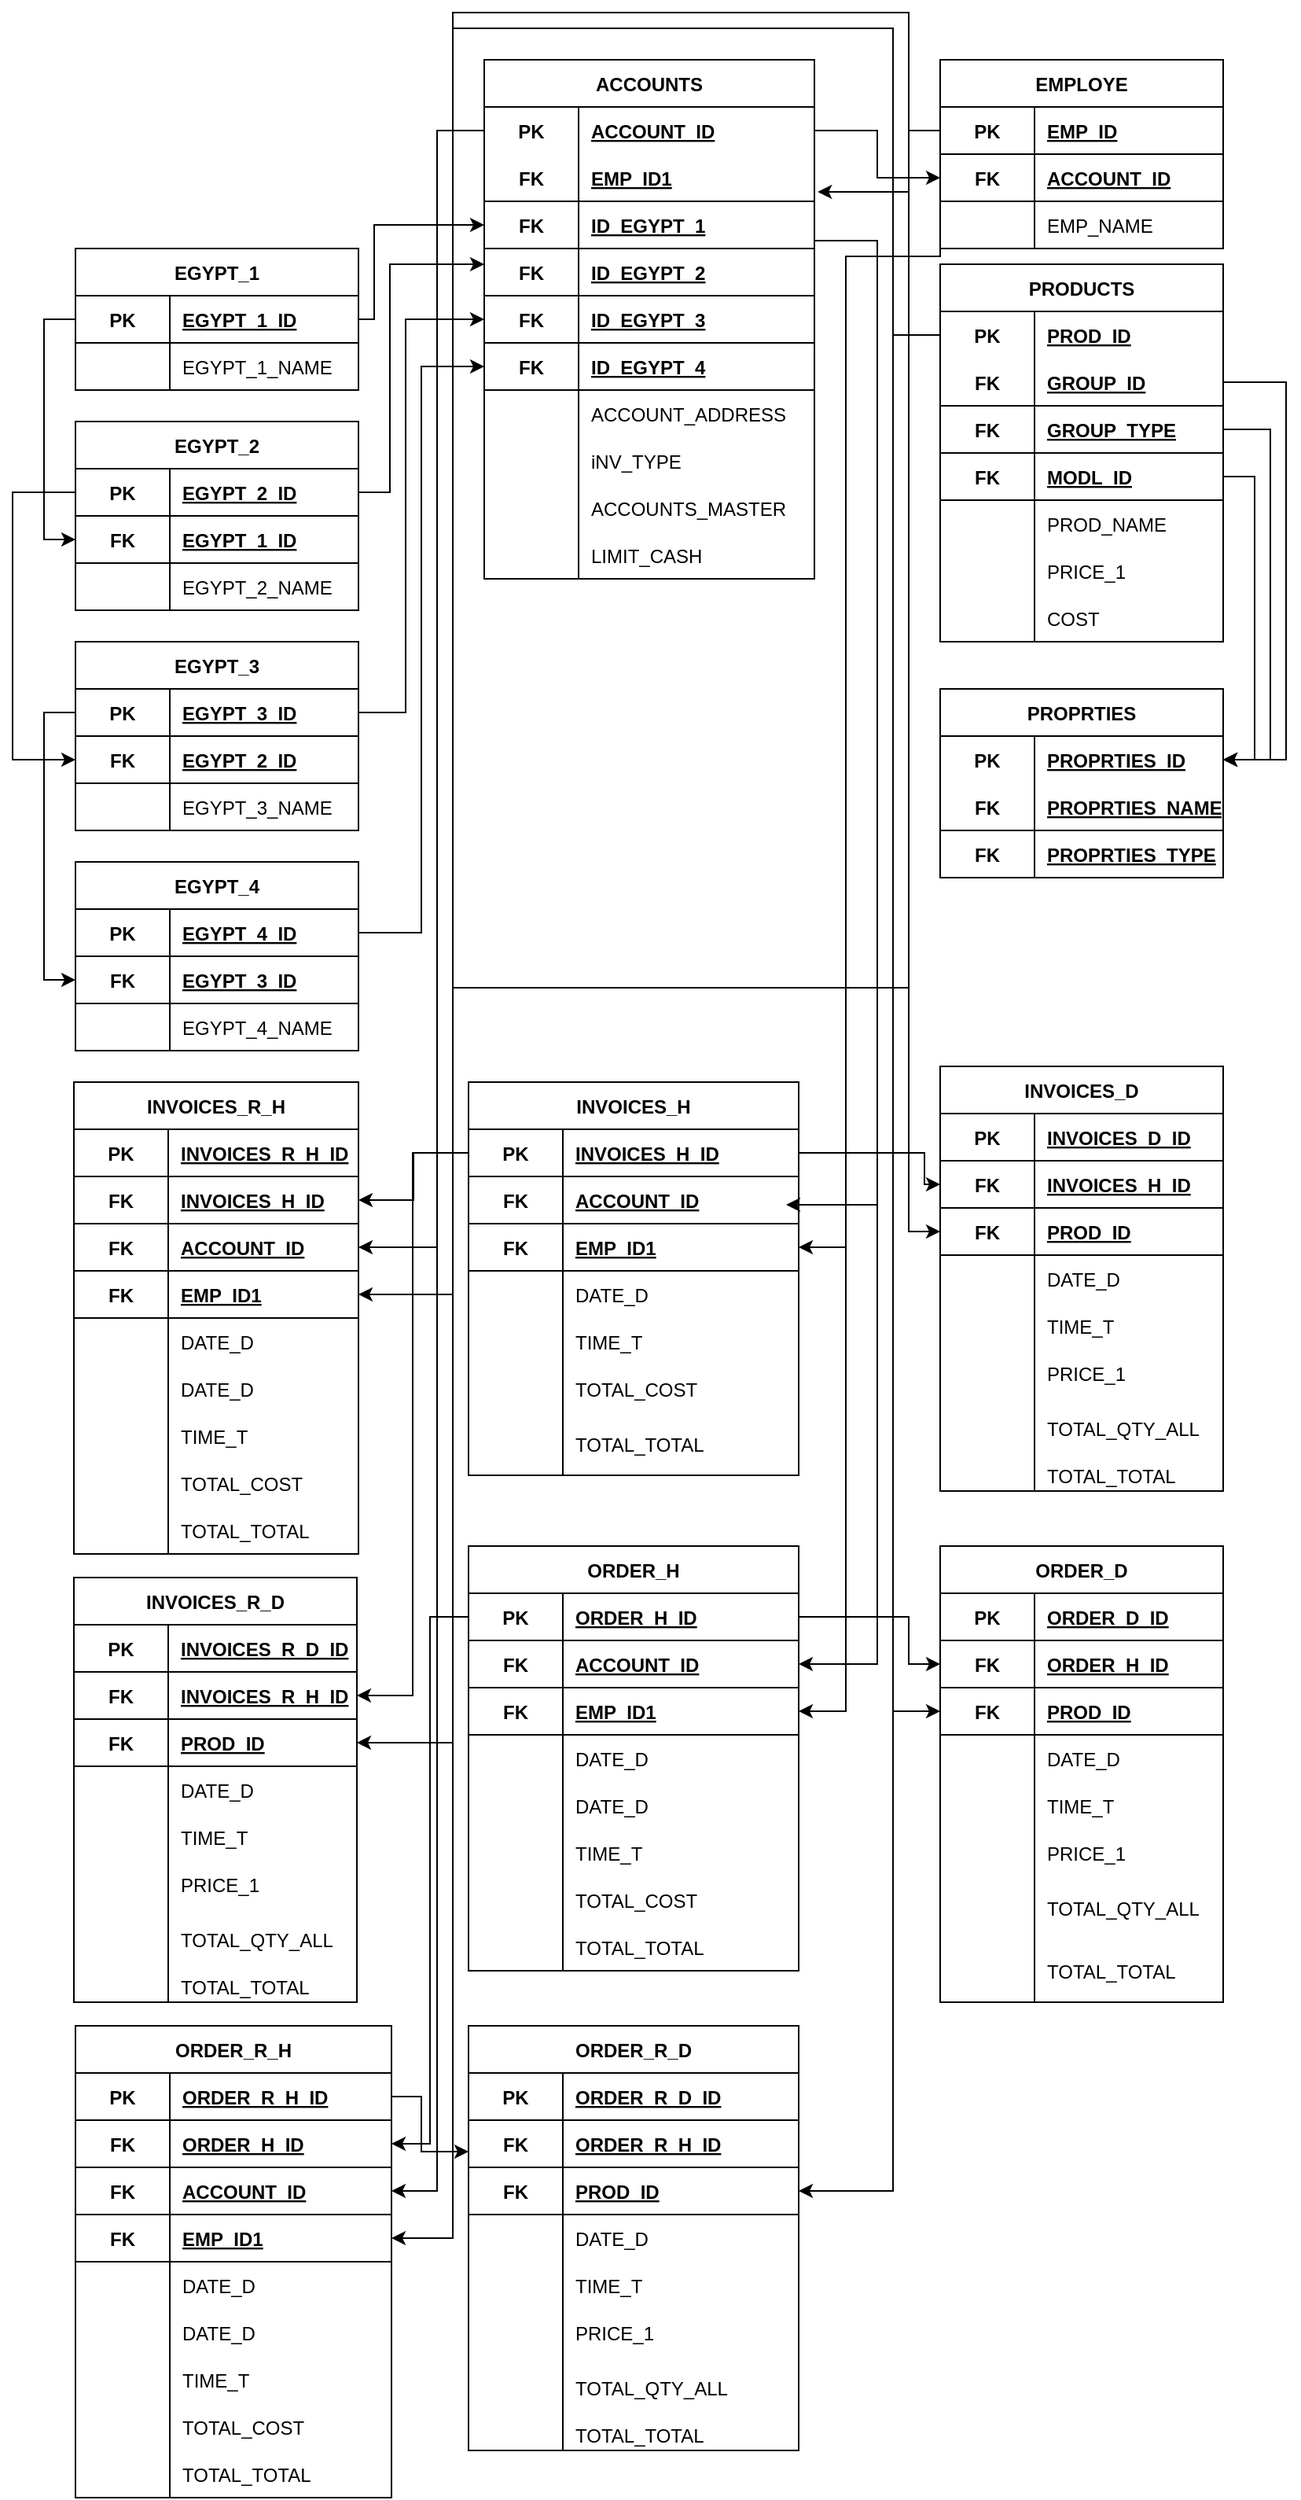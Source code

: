 <mxfile version="18.1.1" type="device"><diagram id="R2lEEEUBdFMjLlhIrx00" name="Page-1"><mxGraphModel dx="868" dy="450" grid="1" gridSize="10" guides="1" tooltips="1" connect="1" arrows="1" fold="1" page="1" pageScale="1" pageWidth="850" pageHeight="1100" math="0" shadow="0" extFonts="Permanent Marker^https://fonts.googleapis.com/css?family=Permanent+Marker"><root><mxCell id="0"/><mxCell id="1" parent="0"/><mxCell id="cCQEFyww6zk6Hsc3AxPA-2" value="ACCOUNTS" style="shape=table;startSize=30;container=1;collapsible=1;childLayout=tableLayout;fixedRows=1;rowLines=0;fontStyle=1;align=center;resizeLast=1;" parent="1" vertex="1"><mxGeometry x="310" y="70" width="210" height="330" as="geometry"/></mxCell><mxCell id="cCQEFyww6zk6Hsc3AxPA-3" value="" style="shape=tableRow;horizontal=0;startSize=0;swimlaneHead=0;swimlaneBody=0;fillColor=none;collapsible=0;dropTarget=0;points=[[0,0.5],[1,0.5]];portConstraint=eastwest;top=0;left=0;right=0;bottom=0;" parent="cCQEFyww6zk6Hsc3AxPA-2" vertex="1"><mxGeometry y="30" width="210" height="30" as="geometry"/></mxCell><mxCell id="cCQEFyww6zk6Hsc3AxPA-4" value="PK" style="shape=partialRectangle;connectable=0;fillColor=none;top=0;left=0;bottom=0;right=0;fontStyle=1;overflow=hidden;" parent="cCQEFyww6zk6Hsc3AxPA-3" vertex="1"><mxGeometry width="60" height="30" as="geometry"><mxRectangle width="60" height="30" as="alternateBounds"/></mxGeometry></mxCell><mxCell id="cCQEFyww6zk6Hsc3AxPA-5" value="ACCOUNT_ID" style="shape=partialRectangle;connectable=0;fillColor=none;top=0;left=0;bottom=0;right=0;align=left;spacingLeft=6;fontStyle=5;overflow=hidden;" parent="cCQEFyww6zk6Hsc3AxPA-3" vertex="1"><mxGeometry x="60" width="150" height="30" as="geometry"><mxRectangle width="150" height="30" as="alternateBounds"/></mxGeometry></mxCell><mxCell id="cCQEFyww6zk6Hsc3AxPA-51" value="" style="shape=tableRow;horizontal=0;startSize=0;swimlaneHead=0;swimlaneBody=0;fillColor=none;collapsible=0;dropTarget=0;points=[[0,0.5],[1,0.5]];portConstraint=eastwest;top=0;left=0;right=0;bottom=1;" parent="cCQEFyww6zk6Hsc3AxPA-2" vertex="1"><mxGeometry y="60" width="210" height="30" as="geometry"/></mxCell><mxCell id="cCQEFyww6zk6Hsc3AxPA-52" value="FK" style="shape=partialRectangle;connectable=0;fillColor=none;top=0;left=0;bottom=0;right=0;fontStyle=1;overflow=hidden;" parent="cCQEFyww6zk6Hsc3AxPA-51" vertex="1"><mxGeometry width="60" height="30" as="geometry"><mxRectangle width="60" height="30" as="alternateBounds"/></mxGeometry></mxCell><mxCell id="cCQEFyww6zk6Hsc3AxPA-53" value="EMP_ID1" style="shape=partialRectangle;connectable=0;fillColor=none;top=0;left=0;bottom=0;right=0;align=left;spacingLeft=6;fontStyle=5;overflow=hidden;" parent="cCQEFyww6zk6Hsc3AxPA-51" vertex="1"><mxGeometry x="60" width="150" height="30" as="geometry"><mxRectangle width="150" height="30" as="alternateBounds"/></mxGeometry></mxCell><mxCell id="cCQEFyww6zk6Hsc3AxPA-57" value="" style="shape=tableRow;horizontal=0;startSize=0;swimlaneHead=0;swimlaneBody=0;fillColor=none;collapsible=0;dropTarget=0;points=[[0,0.5],[1,0.5]];portConstraint=eastwest;top=0;left=0;right=0;bottom=1;" parent="cCQEFyww6zk6Hsc3AxPA-2" vertex="1"><mxGeometry y="90" width="210" height="30" as="geometry"/></mxCell><mxCell id="cCQEFyww6zk6Hsc3AxPA-58" value="FK" style="shape=partialRectangle;connectable=0;fillColor=none;top=0;left=0;bottom=0;right=0;fontStyle=1;overflow=hidden;" parent="cCQEFyww6zk6Hsc3AxPA-57" vertex="1"><mxGeometry width="60" height="30" as="geometry"><mxRectangle width="60" height="30" as="alternateBounds"/></mxGeometry></mxCell><mxCell id="cCQEFyww6zk6Hsc3AxPA-59" value="ID_EGYPT_1" style="shape=partialRectangle;connectable=0;fillColor=none;top=0;left=0;bottom=0;right=0;align=left;spacingLeft=6;fontStyle=5;overflow=hidden;" parent="cCQEFyww6zk6Hsc3AxPA-57" vertex="1"><mxGeometry x="60" width="150" height="30" as="geometry"><mxRectangle width="150" height="30" as="alternateBounds"/></mxGeometry></mxCell><mxCell id="cCQEFyww6zk6Hsc3AxPA-62" value="" style="shape=tableRow;horizontal=0;startSize=0;swimlaneHead=0;swimlaneBody=0;fillColor=none;collapsible=0;dropTarget=0;points=[[0,0.5],[1,0.5]];portConstraint=eastwest;top=0;left=0;right=0;bottom=1;" parent="cCQEFyww6zk6Hsc3AxPA-2" vertex="1"><mxGeometry y="120" width="210" height="30" as="geometry"/></mxCell><mxCell id="cCQEFyww6zk6Hsc3AxPA-63" value="FK" style="shape=partialRectangle;connectable=0;fillColor=none;top=0;left=0;bottom=0;right=0;fontStyle=1;overflow=hidden;" parent="cCQEFyww6zk6Hsc3AxPA-62" vertex="1"><mxGeometry width="60" height="30" as="geometry"><mxRectangle width="60" height="30" as="alternateBounds"/></mxGeometry></mxCell><mxCell id="cCQEFyww6zk6Hsc3AxPA-64" value="ID_EGYPT_2" style="shape=partialRectangle;connectable=0;fillColor=none;top=0;left=0;bottom=0;right=0;align=left;spacingLeft=6;fontStyle=5;overflow=hidden;" parent="cCQEFyww6zk6Hsc3AxPA-62" vertex="1"><mxGeometry x="60" width="150" height="30" as="geometry"><mxRectangle width="150" height="30" as="alternateBounds"/></mxGeometry></mxCell><mxCell id="cCQEFyww6zk6Hsc3AxPA-65" value="" style="shape=tableRow;horizontal=0;startSize=0;swimlaneHead=0;swimlaneBody=0;fillColor=none;collapsible=0;dropTarget=0;points=[[0,0.5],[1,0.5]];portConstraint=eastwest;top=0;left=0;right=0;bottom=1;" parent="cCQEFyww6zk6Hsc3AxPA-2" vertex="1"><mxGeometry y="150" width="210" height="30" as="geometry"/></mxCell><mxCell id="cCQEFyww6zk6Hsc3AxPA-66" value="FK" style="shape=partialRectangle;connectable=0;fillColor=none;top=0;left=0;bottom=0;right=0;fontStyle=1;overflow=hidden;" parent="cCQEFyww6zk6Hsc3AxPA-65" vertex="1"><mxGeometry width="60" height="30" as="geometry"><mxRectangle width="60" height="30" as="alternateBounds"/></mxGeometry></mxCell><mxCell id="cCQEFyww6zk6Hsc3AxPA-67" value="ID_EGYPT_3" style="shape=partialRectangle;connectable=0;fillColor=none;top=0;left=0;bottom=0;right=0;align=left;spacingLeft=6;fontStyle=5;overflow=hidden;" parent="cCQEFyww6zk6Hsc3AxPA-65" vertex="1"><mxGeometry x="60" width="150" height="30" as="geometry"><mxRectangle width="150" height="30" as="alternateBounds"/></mxGeometry></mxCell><mxCell id="cCQEFyww6zk6Hsc3AxPA-68" value="" style="shape=tableRow;horizontal=0;startSize=0;swimlaneHead=0;swimlaneBody=0;fillColor=none;collapsible=0;dropTarget=0;points=[[0,0.5],[1,0.5]];portConstraint=eastwest;top=0;left=0;right=0;bottom=1;" parent="cCQEFyww6zk6Hsc3AxPA-2" vertex="1"><mxGeometry y="180" width="210" height="30" as="geometry"/></mxCell><mxCell id="cCQEFyww6zk6Hsc3AxPA-69" value="FK" style="shape=partialRectangle;connectable=0;fillColor=none;top=0;left=0;bottom=0;right=0;fontStyle=1;overflow=hidden;" parent="cCQEFyww6zk6Hsc3AxPA-68" vertex="1"><mxGeometry width="60" height="30" as="geometry"><mxRectangle width="60" height="30" as="alternateBounds"/></mxGeometry></mxCell><mxCell id="cCQEFyww6zk6Hsc3AxPA-70" value="ID_EGYPT_4" style="shape=partialRectangle;connectable=0;fillColor=none;top=0;left=0;bottom=0;right=0;align=left;spacingLeft=6;fontStyle=5;overflow=hidden;" parent="cCQEFyww6zk6Hsc3AxPA-68" vertex="1"><mxGeometry x="60" width="150" height="30" as="geometry"><mxRectangle width="150" height="30" as="alternateBounds"/></mxGeometry></mxCell><mxCell id="cCQEFyww6zk6Hsc3AxPA-9" value="" style="shape=tableRow;horizontal=0;startSize=0;swimlaneHead=0;swimlaneBody=0;fillColor=none;collapsible=0;dropTarget=0;points=[[0,0.5],[1,0.5]];portConstraint=eastwest;top=0;left=0;right=0;bottom=0;" parent="cCQEFyww6zk6Hsc3AxPA-2" vertex="1"><mxGeometry y="210" width="210" height="30" as="geometry"/></mxCell><mxCell id="cCQEFyww6zk6Hsc3AxPA-10" value="" style="shape=partialRectangle;connectable=0;fillColor=none;top=0;left=0;bottom=0;right=0;editable=1;overflow=hidden;" parent="cCQEFyww6zk6Hsc3AxPA-9" vertex="1"><mxGeometry width="60" height="30" as="geometry"><mxRectangle width="60" height="30" as="alternateBounds"/></mxGeometry></mxCell><mxCell id="cCQEFyww6zk6Hsc3AxPA-11" value="ACCOUNT_ADDRESS" style="shape=partialRectangle;connectable=0;fillColor=none;top=0;left=0;bottom=0;right=0;align=left;spacingLeft=6;overflow=hidden;" parent="cCQEFyww6zk6Hsc3AxPA-9" vertex="1"><mxGeometry x="60" width="150" height="30" as="geometry"><mxRectangle width="150" height="30" as="alternateBounds"/></mxGeometry></mxCell><mxCell id="cCQEFyww6zk6Hsc3AxPA-12" value="" style="shape=tableRow;horizontal=0;startSize=0;swimlaneHead=0;swimlaneBody=0;fillColor=none;collapsible=0;dropTarget=0;points=[[0,0.5],[1,0.5]];portConstraint=eastwest;top=0;left=0;right=0;bottom=0;" parent="cCQEFyww6zk6Hsc3AxPA-2" vertex="1"><mxGeometry y="240" width="210" height="30" as="geometry"/></mxCell><mxCell id="cCQEFyww6zk6Hsc3AxPA-13" value="" style="shape=partialRectangle;connectable=0;fillColor=none;top=0;left=0;bottom=0;right=0;editable=1;overflow=hidden;" parent="cCQEFyww6zk6Hsc3AxPA-12" vertex="1"><mxGeometry width="60" height="30" as="geometry"><mxRectangle width="60" height="30" as="alternateBounds"/></mxGeometry></mxCell><mxCell id="cCQEFyww6zk6Hsc3AxPA-14" value="iNV_TYPE" style="shape=partialRectangle;connectable=0;fillColor=none;top=0;left=0;bottom=0;right=0;align=left;spacingLeft=6;overflow=hidden;" parent="cCQEFyww6zk6Hsc3AxPA-12" vertex="1"><mxGeometry x="60" width="150" height="30" as="geometry"><mxRectangle width="150" height="30" as="alternateBounds"/></mxGeometry></mxCell><mxCell id="cCQEFyww6zk6Hsc3AxPA-15" value="" style="shape=tableRow;horizontal=0;startSize=0;swimlaneHead=0;swimlaneBody=0;fillColor=none;collapsible=0;dropTarget=0;points=[[0,0.5],[1,0.5]];portConstraint=eastwest;top=0;left=0;right=0;bottom=0;" parent="cCQEFyww6zk6Hsc3AxPA-2" vertex="1"><mxGeometry y="270" width="210" height="30" as="geometry"/></mxCell><mxCell id="cCQEFyww6zk6Hsc3AxPA-16" value="" style="shape=partialRectangle;connectable=0;fillColor=none;top=0;left=0;bottom=0;right=0;editable=1;overflow=hidden;" parent="cCQEFyww6zk6Hsc3AxPA-15" vertex="1"><mxGeometry width="60" height="30" as="geometry"><mxRectangle width="60" height="30" as="alternateBounds"/></mxGeometry></mxCell><mxCell id="cCQEFyww6zk6Hsc3AxPA-17" value="ACCOUNTS_MASTER" style="shape=partialRectangle;connectable=0;fillColor=none;top=0;left=0;bottom=0;right=0;align=left;spacingLeft=6;overflow=hidden;" parent="cCQEFyww6zk6Hsc3AxPA-15" vertex="1"><mxGeometry x="60" width="150" height="30" as="geometry"><mxRectangle width="150" height="30" as="alternateBounds"/></mxGeometry></mxCell><mxCell id="cCQEFyww6zk6Hsc3AxPA-18" value="" style="shape=tableRow;horizontal=0;startSize=0;swimlaneHead=0;swimlaneBody=0;fillColor=none;collapsible=0;dropTarget=0;points=[[0,0.5],[1,0.5]];portConstraint=eastwest;top=0;left=0;right=0;bottom=0;" parent="cCQEFyww6zk6Hsc3AxPA-2" vertex="1"><mxGeometry y="300" width="210" height="30" as="geometry"/></mxCell><mxCell id="cCQEFyww6zk6Hsc3AxPA-19" value="" style="shape=partialRectangle;connectable=0;fillColor=none;top=0;left=0;bottom=0;right=0;editable=1;overflow=hidden;" parent="cCQEFyww6zk6Hsc3AxPA-18" vertex="1"><mxGeometry width="60" height="30" as="geometry"><mxRectangle width="60" height="30" as="alternateBounds"/></mxGeometry></mxCell><mxCell id="cCQEFyww6zk6Hsc3AxPA-20" value="LIMIT_CASH" style="shape=partialRectangle;connectable=0;fillColor=none;top=0;left=0;bottom=0;right=0;align=left;spacingLeft=6;overflow=hidden;" parent="cCQEFyww6zk6Hsc3AxPA-18" vertex="1"><mxGeometry x="60" width="150" height="30" as="geometry"><mxRectangle width="150" height="30" as="alternateBounds"/></mxGeometry></mxCell><mxCell id="cCQEFyww6zk6Hsc3AxPA-71" value="EGYPT_1" style="shape=table;startSize=30;container=1;collapsible=1;childLayout=tableLayout;fixedRows=1;rowLines=0;fontStyle=1;align=center;resizeLast=1;" parent="1" vertex="1"><mxGeometry x="50" y="190" width="180" height="90" as="geometry"/></mxCell><mxCell id="cCQEFyww6zk6Hsc3AxPA-75" value="" style="shape=tableRow;horizontal=0;startSize=0;swimlaneHead=0;swimlaneBody=0;fillColor=none;collapsible=0;dropTarget=0;points=[[0,0.5],[1,0.5]];portConstraint=eastwest;top=0;left=0;right=0;bottom=1;" parent="cCQEFyww6zk6Hsc3AxPA-71" vertex="1"><mxGeometry y="30" width="180" height="30" as="geometry"/></mxCell><mxCell id="cCQEFyww6zk6Hsc3AxPA-76" value="PK" style="shape=partialRectangle;connectable=0;fillColor=none;top=0;left=0;bottom=0;right=0;fontStyle=1;overflow=hidden;" parent="cCQEFyww6zk6Hsc3AxPA-75" vertex="1"><mxGeometry width="60" height="30" as="geometry"><mxRectangle width="60" height="30" as="alternateBounds"/></mxGeometry></mxCell><mxCell id="cCQEFyww6zk6Hsc3AxPA-77" value="EGYPT_1_ID" style="shape=partialRectangle;connectable=0;fillColor=none;top=0;left=0;bottom=0;right=0;align=left;spacingLeft=6;fontStyle=5;overflow=hidden;" parent="cCQEFyww6zk6Hsc3AxPA-75" vertex="1"><mxGeometry x="60" width="120" height="30" as="geometry"><mxRectangle width="120" height="30" as="alternateBounds"/></mxGeometry></mxCell><mxCell id="cCQEFyww6zk6Hsc3AxPA-78" value="" style="shape=tableRow;horizontal=0;startSize=0;swimlaneHead=0;swimlaneBody=0;fillColor=none;collapsible=0;dropTarget=0;points=[[0,0.5],[1,0.5]];portConstraint=eastwest;top=0;left=0;right=0;bottom=0;" parent="cCQEFyww6zk6Hsc3AxPA-71" vertex="1"><mxGeometry y="60" width="180" height="30" as="geometry"/></mxCell><mxCell id="cCQEFyww6zk6Hsc3AxPA-79" value="" style="shape=partialRectangle;connectable=0;fillColor=none;top=0;left=0;bottom=0;right=0;editable=1;overflow=hidden;" parent="cCQEFyww6zk6Hsc3AxPA-78" vertex="1"><mxGeometry width="60" height="30" as="geometry"><mxRectangle width="60" height="30" as="alternateBounds"/></mxGeometry></mxCell><mxCell id="cCQEFyww6zk6Hsc3AxPA-80" value="EGYPT_1_NAME" style="shape=partialRectangle;connectable=0;fillColor=none;top=0;left=0;bottom=0;right=0;align=left;spacingLeft=6;overflow=hidden;" parent="cCQEFyww6zk6Hsc3AxPA-78" vertex="1"><mxGeometry x="60" width="120" height="30" as="geometry"><mxRectangle width="120" height="30" as="alternateBounds"/></mxGeometry></mxCell><mxCell id="cCQEFyww6zk6Hsc3AxPA-85" style="edgeStyle=orthogonalEdgeStyle;rounded=0;orthogonalLoop=1;jettySize=auto;html=1;exitX=1;exitY=0.5;exitDx=0;exitDy=0;entryX=0;entryY=0.5;entryDx=0;entryDy=0;" parent="1" source="cCQEFyww6zk6Hsc3AxPA-75" target="cCQEFyww6zk6Hsc3AxPA-57" edge="1"><mxGeometry relative="1" as="geometry"><Array as="points"><mxPoint x="240" y="235"/><mxPoint x="240" y="175"/></Array></mxGeometry></mxCell><mxCell id="cCQEFyww6zk6Hsc3AxPA-86" value="EGYPT_2" style="shape=table;startSize=30;container=1;collapsible=1;childLayout=tableLayout;fixedRows=1;rowLines=0;fontStyle=1;align=center;resizeLast=1;" parent="1" vertex="1"><mxGeometry x="50" y="300" width="180" height="120" as="geometry"/></mxCell><mxCell id="cCQEFyww6zk6Hsc3AxPA-96" value="" style="shape=tableRow;horizontal=0;startSize=0;swimlaneHead=0;swimlaneBody=0;fillColor=none;collapsible=0;dropTarget=0;points=[[0,0.5],[1,0.5]];portConstraint=eastwest;top=0;left=0;right=0;bottom=1;" parent="cCQEFyww6zk6Hsc3AxPA-86" vertex="1"><mxGeometry y="30" width="180" height="30" as="geometry"/></mxCell><mxCell id="cCQEFyww6zk6Hsc3AxPA-97" value="PK" style="shape=partialRectangle;connectable=0;fillColor=none;top=0;left=0;bottom=0;right=0;fontStyle=1;overflow=hidden;" parent="cCQEFyww6zk6Hsc3AxPA-96" vertex="1"><mxGeometry width="60" height="30" as="geometry"><mxRectangle width="60" height="30" as="alternateBounds"/></mxGeometry></mxCell><mxCell id="cCQEFyww6zk6Hsc3AxPA-98" value="EGYPT_2_ID" style="shape=partialRectangle;connectable=0;fillColor=none;top=0;left=0;bottom=0;right=0;align=left;spacingLeft=6;fontStyle=5;overflow=hidden;" parent="cCQEFyww6zk6Hsc3AxPA-96" vertex="1"><mxGeometry x="60" width="120" height="30" as="geometry"><mxRectangle width="120" height="30" as="alternateBounds"/></mxGeometry></mxCell><mxCell id="cCQEFyww6zk6Hsc3AxPA-87" value="" style="shape=tableRow;horizontal=0;startSize=0;swimlaneHead=0;swimlaneBody=0;fillColor=none;collapsible=0;dropTarget=0;points=[[0,0.5],[1,0.5]];portConstraint=eastwest;top=0;left=0;right=0;bottom=1;" parent="cCQEFyww6zk6Hsc3AxPA-86" vertex="1"><mxGeometry y="60" width="180" height="30" as="geometry"/></mxCell><mxCell id="cCQEFyww6zk6Hsc3AxPA-88" value="FK" style="shape=partialRectangle;connectable=0;fillColor=none;top=0;left=0;bottom=0;right=0;fontStyle=1;overflow=hidden;" parent="cCQEFyww6zk6Hsc3AxPA-87" vertex="1"><mxGeometry width="60" height="30" as="geometry"><mxRectangle width="60" height="30" as="alternateBounds"/></mxGeometry></mxCell><mxCell id="cCQEFyww6zk6Hsc3AxPA-89" value="EGYPT_1_ID" style="shape=partialRectangle;connectable=0;fillColor=none;top=0;left=0;bottom=0;right=0;align=left;spacingLeft=6;fontStyle=5;overflow=hidden;" parent="cCQEFyww6zk6Hsc3AxPA-87" vertex="1"><mxGeometry x="60" width="120" height="30" as="geometry"><mxRectangle width="120" height="30" as="alternateBounds"/></mxGeometry></mxCell><mxCell id="cCQEFyww6zk6Hsc3AxPA-90" value="" style="shape=tableRow;horizontal=0;startSize=0;swimlaneHead=0;swimlaneBody=0;fillColor=none;collapsible=0;dropTarget=0;points=[[0,0.5],[1,0.5]];portConstraint=eastwest;top=0;left=0;right=0;bottom=0;" parent="cCQEFyww6zk6Hsc3AxPA-86" vertex="1"><mxGeometry y="90" width="180" height="30" as="geometry"/></mxCell><mxCell id="cCQEFyww6zk6Hsc3AxPA-91" value="" style="shape=partialRectangle;connectable=0;fillColor=none;top=0;left=0;bottom=0;right=0;editable=1;overflow=hidden;" parent="cCQEFyww6zk6Hsc3AxPA-90" vertex="1"><mxGeometry width="60" height="30" as="geometry"><mxRectangle width="60" height="30" as="alternateBounds"/></mxGeometry></mxCell><mxCell id="cCQEFyww6zk6Hsc3AxPA-92" value="EGYPT_2_NAME" style="shape=partialRectangle;connectable=0;fillColor=none;top=0;left=0;bottom=0;right=0;align=left;spacingLeft=6;overflow=hidden;" parent="cCQEFyww6zk6Hsc3AxPA-90" vertex="1"><mxGeometry x="60" width="120" height="30" as="geometry"><mxRectangle width="120" height="30" as="alternateBounds"/></mxGeometry></mxCell><mxCell id="cCQEFyww6zk6Hsc3AxPA-100" style="edgeStyle=orthogonalEdgeStyle;rounded=0;orthogonalLoop=1;jettySize=auto;html=1;exitX=0;exitY=0.5;exitDx=0;exitDy=0;entryX=0;entryY=0.5;entryDx=0;entryDy=0;" parent="1" source="cCQEFyww6zk6Hsc3AxPA-75" target="cCQEFyww6zk6Hsc3AxPA-87" edge="1"><mxGeometry relative="1" as="geometry"/></mxCell><mxCell id="cCQEFyww6zk6Hsc3AxPA-101" value="EGYPT_3" style="shape=table;startSize=30;container=1;collapsible=1;childLayout=tableLayout;fixedRows=1;rowLines=0;fontStyle=1;align=center;resizeLast=1;" parent="1" vertex="1"><mxGeometry x="50" y="440" width="180" height="120" as="geometry"/></mxCell><mxCell id="cCQEFyww6zk6Hsc3AxPA-102" value="" style="shape=tableRow;horizontal=0;startSize=0;swimlaneHead=0;swimlaneBody=0;fillColor=none;collapsible=0;dropTarget=0;points=[[0,0.5],[1,0.5]];portConstraint=eastwest;top=0;left=0;right=0;bottom=1;" parent="cCQEFyww6zk6Hsc3AxPA-101" vertex="1"><mxGeometry y="30" width="180" height="30" as="geometry"/></mxCell><mxCell id="cCQEFyww6zk6Hsc3AxPA-103" value="PK" style="shape=partialRectangle;connectable=0;fillColor=none;top=0;left=0;bottom=0;right=0;fontStyle=1;overflow=hidden;" parent="cCQEFyww6zk6Hsc3AxPA-102" vertex="1"><mxGeometry width="60" height="30" as="geometry"><mxRectangle width="60" height="30" as="alternateBounds"/></mxGeometry></mxCell><mxCell id="cCQEFyww6zk6Hsc3AxPA-104" value="EGYPT_3_ID" style="shape=partialRectangle;connectable=0;fillColor=none;top=0;left=0;bottom=0;right=0;align=left;spacingLeft=6;fontStyle=5;overflow=hidden;" parent="cCQEFyww6zk6Hsc3AxPA-102" vertex="1"><mxGeometry x="60" width="120" height="30" as="geometry"><mxRectangle width="120" height="30" as="alternateBounds"/></mxGeometry></mxCell><mxCell id="cCQEFyww6zk6Hsc3AxPA-105" value="" style="shape=tableRow;horizontal=0;startSize=0;swimlaneHead=0;swimlaneBody=0;fillColor=none;collapsible=0;dropTarget=0;points=[[0,0.5],[1,0.5]];portConstraint=eastwest;top=0;left=0;right=0;bottom=1;" parent="cCQEFyww6zk6Hsc3AxPA-101" vertex="1"><mxGeometry y="60" width="180" height="30" as="geometry"/></mxCell><mxCell id="cCQEFyww6zk6Hsc3AxPA-106" value="FK" style="shape=partialRectangle;connectable=0;fillColor=none;top=0;left=0;bottom=0;right=0;fontStyle=1;overflow=hidden;" parent="cCQEFyww6zk6Hsc3AxPA-105" vertex="1"><mxGeometry width="60" height="30" as="geometry"><mxRectangle width="60" height="30" as="alternateBounds"/></mxGeometry></mxCell><mxCell id="cCQEFyww6zk6Hsc3AxPA-107" value="EGYPT_2_ID" style="shape=partialRectangle;connectable=0;fillColor=none;top=0;left=0;bottom=0;right=0;align=left;spacingLeft=6;fontStyle=5;overflow=hidden;" parent="cCQEFyww6zk6Hsc3AxPA-105" vertex="1"><mxGeometry x="60" width="120" height="30" as="geometry"><mxRectangle width="120" height="30" as="alternateBounds"/></mxGeometry></mxCell><mxCell id="cCQEFyww6zk6Hsc3AxPA-108" value="" style="shape=tableRow;horizontal=0;startSize=0;swimlaneHead=0;swimlaneBody=0;fillColor=none;collapsible=0;dropTarget=0;points=[[0,0.5],[1,0.5]];portConstraint=eastwest;top=0;left=0;right=0;bottom=0;" parent="cCQEFyww6zk6Hsc3AxPA-101" vertex="1"><mxGeometry y="90" width="180" height="30" as="geometry"/></mxCell><mxCell id="cCQEFyww6zk6Hsc3AxPA-109" value="" style="shape=partialRectangle;connectable=0;fillColor=none;top=0;left=0;bottom=0;right=0;editable=1;overflow=hidden;" parent="cCQEFyww6zk6Hsc3AxPA-108" vertex="1"><mxGeometry width="60" height="30" as="geometry"><mxRectangle width="60" height="30" as="alternateBounds"/></mxGeometry></mxCell><mxCell id="cCQEFyww6zk6Hsc3AxPA-110" value="EGYPT_3_NAME" style="shape=partialRectangle;connectable=0;fillColor=none;top=0;left=0;bottom=0;right=0;align=left;spacingLeft=6;overflow=hidden;" parent="cCQEFyww6zk6Hsc3AxPA-108" vertex="1"><mxGeometry x="60" width="120" height="30" as="geometry"><mxRectangle width="120" height="30" as="alternateBounds"/></mxGeometry></mxCell><mxCell id="cCQEFyww6zk6Hsc3AxPA-112" style="edgeStyle=orthogonalEdgeStyle;rounded=0;orthogonalLoop=1;jettySize=auto;html=1;exitX=1;exitY=0.5;exitDx=0;exitDy=0;" parent="1" source="cCQEFyww6zk6Hsc3AxPA-96" target="cCQEFyww6zk6Hsc3AxPA-62" edge="1"><mxGeometry relative="1" as="geometry"><Array as="points"><mxPoint x="250" y="345"/><mxPoint x="250" y="200"/></Array></mxGeometry></mxCell><mxCell id="cCQEFyww6zk6Hsc3AxPA-113" style="edgeStyle=orthogonalEdgeStyle;rounded=0;orthogonalLoop=1;jettySize=auto;html=1;exitX=1;exitY=0.5;exitDx=0;exitDy=0;" parent="1" source="cCQEFyww6zk6Hsc3AxPA-102" target="cCQEFyww6zk6Hsc3AxPA-65" edge="1"><mxGeometry relative="1" as="geometry"><Array as="points"><mxPoint x="260" y="485"/><mxPoint x="260" y="235"/></Array></mxGeometry></mxCell><mxCell id="cCQEFyww6zk6Hsc3AxPA-114" value="EGYPT_4" style="shape=table;startSize=30;container=1;collapsible=1;childLayout=tableLayout;fixedRows=1;rowLines=0;fontStyle=1;align=center;resizeLast=1;" parent="1" vertex="1"><mxGeometry x="50" y="580" width="180" height="120" as="geometry"/></mxCell><mxCell id="cCQEFyww6zk6Hsc3AxPA-115" value="" style="shape=tableRow;horizontal=0;startSize=0;swimlaneHead=0;swimlaneBody=0;fillColor=none;collapsible=0;dropTarget=0;points=[[0,0.5],[1,0.5]];portConstraint=eastwest;top=0;left=0;right=0;bottom=1;" parent="cCQEFyww6zk6Hsc3AxPA-114" vertex="1"><mxGeometry y="30" width="180" height="30" as="geometry"/></mxCell><mxCell id="cCQEFyww6zk6Hsc3AxPA-116" value="PK" style="shape=partialRectangle;connectable=0;fillColor=none;top=0;left=0;bottom=0;right=0;fontStyle=1;overflow=hidden;" parent="cCQEFyww6zk6Hsc3AxPA-115" vertex="1"><mxGeometry width="60" height="30" as="geometry"><mxRectangle width="60" height="30" as="alternateBounds"/></mxGeometry></mxCell><mxCell id="cCQEFyww6zk6Hsc3AxPA-117" value="EGYPT_4_ID" style="shape=partialRectangle;connectable=0;fillColor=none;top=0;left=0;bottom=0;right=0;align=left;spacingLeft=6;fontStyle=5;overflow=hidden;" parent="cCQEFyww6zk6Hsc3AxPA-115" vertex="1"><mxGeometry x="60" width="120" height="30" as="geometry"><mxRectangle width="120" height="30" as="alternateBounds"/></mxGeometry></mxCell><mxCell id="cCQEFyww6zk6Hsc3AxPA-118" value="" style="shape=tableRow;horizontal=0;startSize=0;swimlaneHead=0;swimlaneBody=0;fillColor=none;collapsible=0;dropTarget=0;points=[[0,0.5],[1,0.5]];portConstraint=eastwest;top=0;left=0;right=0;bottom=1;" parent="cCQEFyww6zk6Hsc3AxPA-114" vertex="1"><mxGeometry y="60" width="180" height="30" as="geometry"/></mxCell><mxCell id="cCQEFyww6zk6Hsc3AxPA-119" value="FK" style="shape=partialRectangle;connectable=0;fillColor=none;top=0;left=0;bottom=0;right=0;fontStyle=1;overflow=hidden;" parent="cCQEFyww6zk6Hsc3AxPA-118" vertex="1"><mxGeometry width="60" height="30" as="geometry"><mxRectangle width="60" height="30" as="alternateBounds"/></mxGeometry></mxCell><mxCell id="cCQEFyww6zk6Hsc3AxPA-120" value="EGYPT_3_ID" style="shape=partialRectangle;connectable=0;fillColor=none;top=0;left=0;bottom=0;right=0;align=left;spacingLeft=6;fontStyle=5;overflow=hidden;" parent="cCQEFyww6zk6Hsc3AxPA-118" vertex="1"><mxGeometry x="60" width="120" height="30" as="geometry"><mxRectangle width="120" height="30" as="alternateBounds"/></mxGeometry></mxCell><mxCell id="cCQEFyww6zk6Hsc3AxPA-121" value="" style="shape=tableRow;horizontal=0;startSize=0;swimlaneHead=0;swimlaneBody=0;fillColor=none;collapsible=0;dropTarget=0;points=[[0,0.5],[1,0.5]];portConstraint=eastwest;top=0;left=0;right=0;bottom=0;" parent="cCQEFyww6zk6Hsc3AxPA-114" vertex="1"><mxGeometry y="90" width="180" height="30" as="geometry"/></mxCell><mxCell id="cCQEFyww6zk6Hsc3AxPA-122" value="" style="shape=partialRectangle;connectable=0;fillColor=none;top=0;left=0;bottom=0;right=0;editable=1;overflow=hidden;" parent="cCQEFyww6zk6Hsc3AxPA-121" vertex="1"><mxGeometry width="60" height="30" as="geometry"><mxRectangle width="60" height="30" as="alternateBounds"/></mxGeometry></mxCell><mxCell id="cCQEFyww6zk6Hsc3AxPA-123" value="EGYPT_4_NAME" style="shape=partialRectangle;connectable=0;fillColor=none;top=0;left=0;bottom=0;right=0;align=left;spacingLeft=6;overflow=hidden;" parent="cCQEFyww6zk6Hsc3AxPA-121" vertex="1"><mxGeometry x="60" width="120" height="30" as="geometry"><mxRectangle width="120" height="30" as="alternateBounds"/></mxGeometry></mxCell><mxCell id="cCQEFyww6zk6Hsc3AxPA-124" style="edgeStyle=orthogonalEdgeStyle;rounded=0;orthogonalLoop=1;jettySize=auto;html=1;exitX=1;exitY=0.5;exitDx=0;exitDy=0;entryX=0;entryY=0.5;entryDx=0;entryDy=0;" parent="1" source="cCQEFyww6zk6Hsc3AxPA-115" target="cCQEFyww6zk6Hsc3AxPA-68" edge="1"><mxGeometry relative="1" as="geometry"/></mxCell><mxCell id="cCQEFyww6zk6Hsc3AxPA-126" style="edgeStyle=orthogonalEdgeStyle;rounded=0;orthogonalLoop=1;jettySize=auto;html=1;exitX=0;exitY=0.5;exitDx=0;exitDy=0;entryX=0;entryY=0.5;entryDx=0;entryDy=0;" parent="1" source="cCQEFyww6zk6Hsc3AxPA-102" target="cCQEFyww6zk6Hsc3AxPA-118" edge="1"><mxGeometry relative="1" as="geometry"/></mxCell><mxCell id="cCQEFyww6zk6Hsc3AxPA-127" style="edgeStyle=orthogonalEdgeStyle;rounded=0;orthogonalLoop=1;jettySize=auto;html=1;exitX=0;exitY=0.5;exitDx=0;exitDy=0;entryX=0;entryY=0.5;entryDx=0;entryDy=0;" parent="1" source="cCQEFyww6zk6Hsc3AxPA-96" target="cCQEFyww6zk6Hsc3AxPA-105" edge="1"><mxGeometry relative="1" as="geometry"><Array as="points"><mxPoint x="10" y="345"/><mxPoint x="10" y="515"/></Array></mxGeometry></mxCell><mxCell id="cCQEFyww6zk6Hsc3AxPA-128" value="EMPLOYE" style="shape=table;startSize=30;container=1;collapsible=1;childLayout=tableLayout;fixedRows=1;rowLines=0;fontStyle=1;align=center;resizeLast=1;" parent="1" vertex="1"><mxGeometry x="600" y="70" width="180" height="120" as="geometry"/></mxCell><mxCell id="cCQEFyww6zk6Hsc3AxPA-129" value="" style="shape=tableRow;horizontal=0;startSize=0;swimlaneHead=0;swimlaneBody=0;fillColor=none;collapsible=0;dropTarget=0;points=[[0,0.5],[1,0.5]];portConstraint=eastwest;top=0;left=0;right=0;bottom=1;" parent="cCQEFyww6zk6Hsc3AxPA-128" vertex="1"><mxGeometry y="30" width="180" height="30" as="geometry"/></mxCell><mxCell id="cCQEFyww6zk6Hsc3AxPA-130" value="PK" style="shape=partialRectangle;connectable=0;fillColor=none;top=0;left=0;bottom=0;right=0;fontStyle=1;overflow=hidden;" parent="cCQEFyww6zk6Hsc3AxPA-129" vertex="1"><mxGeometry width="60" height="30" as="geometry"><mxRectangle width="60" height="30" as="alternateBounds"/></mxGeometry></mxCell><mxCell id="cCQEFyww6zk6Hsc3AxPA-131" value="EMP_ID" style="shape=partialRectangle;connectable=0;fillColor=none;top=0;left=0;bottom=0;right=0;align=left;spacingLeft=6;fontStyle=5;overflow=hidden;" parent="cCQEFyww6zk6Hsc3AxPA-129" vertex="1"><mxGeometry x="60" width="120" height="30" as="geometry"><mxRectangle width="120" height="30" as="alternateBounds"/></mxGeometry></mxCell><mxCell id="cCQEFyww6zk6Hsc3AxPA-132" value="" style="shape=tableRow;horizontal=0;startSize=0;swimlaneHead=0;swimlaneBody=0;fillColor=none;collapsible=0;dropTarget=0;points=[[0,0.5],[1,0.5]];portConstraint=eastwest;top=0;left=0;right=0;bottom=1;" parent="cCQEFyww6zk6Hsc3AxPA-128" vertex="1"><mxGeometry y="60" width="180" height="30" as="geometry"/></mxCell><mxCell id="cCQEFyww6zk6Hsc3AxPA-133" value="FK" style="shape=partialRectangle;connectable=0;fillColor=none;top=0;left=0;bottom=0;right=0;fontStyle=1;overflow=hidden;" parent="cCQEFyww6zk6Hsc3AxPA-132" vertex="1"><mxGeometry width="60" height="30" as="geometry"><mxRectangle width="60" height="30" as="alternateBounds"/></mxGeometry></mxCell><mxCell id="cCQEFyww6zk6Hsc3AxPA-134" value="ACCOUNT_ID" style="shape=partialRectangle;connectable=0;fillColor=none;top=0;left=0;bottom=0;right=0;align=left;spacingLeft=6;fontStyle=5;overflow=hidden;" parent="cCQEFyww6zk6Hsc3AxPA-132" vertex="1"><mxGeometry x="60" width="120" height="30" as="geometry"><mxRectangle width="120" height="30" as="alternateBounds"/></mxGeometry></mxCell><mxCell id="cCQEFyww6zk6Hsc3AxPA-135" value="" style="shape=tableRow;horizontal=0;startSize=0;swimlaneHead=0;swimlaneBody=0;fillColor=none;collapsible=0;dropTarget=0;points=[[0,0.5],[1,0.5]];portConstraint=eastwest;top=0;left=0;right=0;bottom=0;" parent="cCQEFyww6zk6Hsc3AxPA-128" vertex="1"><mxGeometry y="90" width="180" height="30" as="geometry"/></mxCell><mxCell id="cCQEFyww6zk6Hsc3AxPA-136" value="" style="shape=partialRectangle;connectable=0;fillColor=none;top=0;left=0;bottom=0;right=0;editable=1;overflow=hidden;" parent="cCQEFyww6zk6Hsc3AxPA-135" vertex="1"><mxGeometry width="60" height="30" as="geometry"><mxRectangle width="60" height="30" as="alternateBounds"/></mxGeometry></mxCell><mxCell id="cCQEFyww6zk6Hsc3AxPA-137" value="EMP_NAME" style="shape=partialRectangle;connectable=0;fillColor=none;top=0;left=0;bottom=0;right=0;align=left;spacingLeft=6;overflow=hidden;" parent="cCQEFyww6zk6Hsc3AxPA-135" vertex="1"><mxGeometry x="60" width="120" height="30" as="geometry"><mxRectangle width="120" height="30" as="alternateBounds"/></mxGeometry></mxCell><mxCell id="cCQEFyww6zk6Hsc3AxPA-149" value="INVOICES_H" style="shape=table;startSize=30;container=1;collapsible=1;childLayout=tableLayout;fixedRows=1;rowLines=0;fontStyle=1;align=center;resizeLast=1;" parent="1" vertex="1"><mxGeometry x="300" y="720" width="210" height="250" as="geometry"/></mxCell><mxCell id="cCQEFyww6zk6Hsc3AxPA-150" value="" style="shape=tableRow;horizontal=0;startSize=0;swimlaneHead=0;swimlaneBody=0;fillColor=none;collapsible=0;dropTarget=0;points=[[0,0.5],[1,0.5]];portConstraint=eastwest;top=0;left=0;right=0;bottom=1;" parent="cCQEFyww6zk6Hsc3AxPA-149" vertex="1"><mxGeometry y="30" width="210" height="30" as="geometry"/></mxCell><mxCell id="cCQEFyww6zk6Hsc3AxPA-151" value="PK" style="shape=partialRectangle;connectable=0;fillColor=none;top=0;left=0;bottom=0;right=0;fontStyle=1;overflow=hidden;" parent="cCQEFyww6zk6Hsc3AxPA-150" vertex="1"><mxGeometry width="60" height="30" as="geometry"><mxRectangle width="60" height="30" as="alternateBounds"/></mxGeometry></mxCell><mxCell id="cCQEFyww6zk6Hsc3AxPA-152" value="INVOICES_H_ID" style="shape=partialRectangle;connectable=0;fillColor=none;top=0;left=0;bottom=0;right=0;align=left;spacingLeft=6;fontStyle=5;overflow=hidden;" parent="cCQEFyww6zk6Hsc3AxPA-150" vertex="1"><mxGeometry x="60" width="150" height="30" as="geometry"><mxRectangle width="150" height="30" as="alternateBounds"/></mxGeometry></mxCell><mxCell id="cCQEFyww6zk6Hsc3AxPA-153" value="" style="shape=tableRow;horizontal=0;startSize=0;swimlaneHead=0;swimlaneBody=0;fillColor=none;collapsible=0;dropTarget=0;points=[[0,0.5],[1,0.5]];portConstraint=eastwest;top=0;left=0;right=0;bottom=1;" parent="cCQEFyww6zk6Hsc3AxPA-149" vertex="1"><mxGeometry y="60" width="210" height="30" as="geometry"/></mxCell><mxCell id="cCQEFyww6zk6Hsc3AxPA-154" value="FK" style="shape=partialRectangle;connectable=0;fillColor=none;top=0;left=0;bottom=0;right=0;fontStyle=1;overflow=hidden;" parent="cCQEFyww6zk6Hsc3AxPA-153" vertex="1"><mxGeometry width="60" height="30" as="geometry"><mxRectangle width="60" height="30" as="alternateBounds"/></mxGeometry></mxCell><mxCell id="cCQEFyww6zk6Hsc3AxPA-155" value="ACCOUNT_ID" style="shape=partialRectangle;connectable=0;fillColor=none;top=0;left=0;bottom=0;right=0;align=left;spacingLeft=6;fontStyle=5;overflow=hidden;" parent="cCQEFyww6zk6Hsc3AxPA-153" vertex="1"><mxGeometry x="60" width="150" height="30" as="geometry"><mxRectangle width="150" height="30" as="alternateBounds"/></mxGeometry></mxCell><mxCell id="cCQEFyww6zk6Hsc3AxPA-185" value="" style="shape=tableRow;horizontal=0;startSize=0;swimlaneHead=0;swimlaneBody=0;fillColor=none;collapsible=0;dropTarget=0;points=[[0,0.5],[1,0.5]];portConstraint=eastwest;top=0;left=0;right=0;bottom=1;" parent="cCQEFyww6zk6Hsc3AxPA-149" vertex="1"><mxGeometry y="90" width="210" height="30" as="geometry"/></mxCell><mxCell id="cCQEFyww6zk6Hsc3AxPA-186" value="FK" style="shape=partialRectangle;connectable=0;fillColor=none;top=0;left=0;bottom=0;right=0;fontStyle=1;overflow=hidden;" parent="cCQEFyww6zk6Hsc3AxPA-185" vertex="1"><mxGeometry width="60" height="30" as="geometry"><mxRectangle width="60" height="30" as="alternateBounds"/></mxGeometry></mxCell><mxCell id="cCQEFyww6zk6Hsc3AxPA-187" value="EMP_ID1" style="shape=partialRectangle;connectable=0;fillColor=none;top=0;left=0;bottom=0;right=0;align=left;spacingLeft=6;fontStyle=5;overflow=hidden;" parent="cCQEFyww6zk6Hsc3AxPA-185" vertex="1"><mxGeometry x="60" width="150" height="30" as="geometry"><mxRectangle width="150" height="30" as="alternateBounds"/></mxGeometry></mxCell><mxCell id="cCQEFyww6zk6Hsc3AxPA-156" value="" style="shape=tableRow;horizontal=0;startSize=0;swimlaneHead=0;swimlaneBody=0;fillColor=none;collapsible=0;dropTarget=0;points=[[0,0.5],[1,0.5]];portConstraint=eastwest;top=0;left=0;right=0;bottom=0;" parent="cCQEFyww6zk6Hsc3AxPA-149" vertex="1"><mxGeometry y="120" width="210" height="30" as="geometry"/></mxCell><mxCell id="cCQEFyww6zk6Hsc3AxPA-157" value="" style="shape=partialRectangle;connectable=0;fillColor=none;top=0;left=0;bottom=0;right=0;editable=1;overflow=hidden;" parent="cCQEFyww6zk6Hsc3AxPA-156" vertex="1"><mxGeometry width="60" height="30" as="geometry"><mxRectangle width="60" height="30" as="alternateBounds"/></mxGeometry></mxCell><mxCell id="cCQEFyww6zk6Hsc3AxPA-158" value="DATE_D" style="shape=partialRectangle;connectable=0;fillColor=none;top=0;left=0;bottom=0;right=0;align=left;spacingLeft=6;overflow=hidden;" parent="cCQEFyww6zk6Hsc3AxPA-156" vertex="1"><mxGeometry x="60" width="150" height="30" as="geometry"><mxRectangle width="150" height="30" as="alternateBounds"/></mxGeometry></mxCell><mxCell id="cCQEFyww6zk6Hsc3AxPA-164" value="" style="shape=tableRow;horizontal=0;startSize=0;swimlaneHead=0;swimlaneBody=0;fillColor=none;collapsible=0;dropTarget=0;points=[[0,0.5],[1,0.5]];portConstraint=eastwest;top=0;left=0;right=0;bottom=0;" parent="cCQEFyww6zk6Hsc3AxPA-149" vertex="1"><mxGeometry y="150" width="210" height="30" as="geometry"/></mxCell><mxCell id="cCQEFyww6zk6Hsc3AxPA-165" value="" style="shape=partialRectangle;connectable=0;fillColor=none;top=0;left=0;bottom=0;right=0;editable=1;overflow=hidden;" parent="cCQEFyww6zk6Hsc3AxPA-164" vertex="1"><mxGeometry width="60" height="30" as="geometry"><mxRectangle width="60" height="30" as="alternateBounds"/></mxGeometry></mxCell><mxCell id="cCQEFyww6zk6Hsc3AxPA-166" value="TIME_T" style="shape=partialRectangle;connectable=0;fillColor=none;top=0;left=0;bottom=0;right=0;align=left;spacingLeft=6;overflow=hidden;" parent="cCQEFyww6zk6Hsc3AxPA-164" vertex="1"><mxGeometry x="60" width="150" height="30" as="geometry"><mxRectangle width="150" height="30" as="alternateBounds"/></mxGeometry></mxCell><mxCell id="cCQEFyww6zk6Hsc3AxPA-167" value="" style="shape=tableRow;horizontal=0;startSize=0;swimlaneHead=0;swimlaneBody=0;fillColor=none;collapsible=0;dropTarget=0;points=[[0,0.5],[1,0.5]];portConstraint=eastwest;top=0;left=0;right=0;bottom=0;" parent="cCQEFyww6zk6Hsc3AxPA-149" vertex="1"><mxGeometry y="180" width="210" height="30" as="geometry"/></mxCell><mxCell id="cCQEFyww6zk6Hsc3AxPA-168" value="" style="shape=partialRectangle;connectable=0;fillColor=none;top=0;left=0;bottom=0;right=0;editable=1;overflow=hidden;" parent="cCQEFyww6zk6Hsc3AxPA-167" vertex="1"><mxGeometry width="60" height="30" as="geometry"><mxRectangle width="60" height="30" as="alternateBounds"/></mxGeometry></mxCell><mxCell id="cCQEFyww6zk6Hsc3AxPA-169" value="TOTAL_COST " style="shape=partialRectangle;connectable=0;fillColor=none;top=0;left=0;bottom=0;right=0;align=left;spacingLeft=6;overflow=hidden;" parent="cCQEFyww6zk6Hsc3AxPA-167" vertex="1"><mxGeometry x="60" width="150" height="30" as="geometry"><mxRectangle width="150" height="30" as="alternateBounds"/></mxGeometry></mxCell><mxCell id="cCQEFyww6zk6Hsc3AxPA-170" value="" style="shape=tableRow;horizontal=0;startSize=0;swimlaneHead=0;swimlaneBody=0;fillColor=none;collapsible=0;dropTarget=0;points=[[0,0.5],[1,0.5]];portConstraint=eastwest;top=0;left=0;right=0;bottom=0;" parent="cCQEFyww6zk6Hsc3AxPA-149" vertex="1"><mxGeometry y="210" width="210" height="40" as="geometry"/></mxCell><mxCell id="cCQEFyww6zk6Hsc3AxPA-171" value="" style="shape=partialRectangle;connectable=0;fillColor=none;top=0;left=0;bottom=0;right=0;editable=1;overflow=hidden;" parent="cCQEFyww6zk6Hsc3AxPA-170" vertex="1"><mxGeometry width="60" height="40" as="geometry"><mxRectangle width="60" height="40" as="alternateBounds"/></mxGeometry></mxCell><mxCell id="cCQEFyww6zk6Hsc3AxPA-172" value="TOTAL_TOTAL" style="shape=partialRectangle;connectable=0;fillColor=none;top=0;left=0;bottom=0;right=0;align=left;spacingLeft=6;overflow=hidden;" parent="cCQEFyww6zk6Hsc3AxPA-170" vertex="1"><mxGeometry x="60" width="150" height="40" as="geometry"><mxRectangle width="150" height="40" as="alternateBounds"/></mxGeometry></mxCell><mxCell id="XrvLkik7UCvufxTfopsh-1" value="INVOICES_D" style="shape=table;startSize=30;container=1;collapsible=1;childLayout=tableLayout;fixedRows=1;rowLines=0;fontStyle=1;align=center;resizeLast=1;" vertex="1" parent="1"><mxGeometry x="600" y="710" width="180" height="270" as="geometry"/></mxCell><mxCell id="XrvLkik7UCvufxTfopsh-2" value="" style="shape=tableRow;horizontal=0;startSize=0;swimlaneHead=0;swimlaneBody=0;fillColor=none;collapsible=0;dropTarget=0;points=[[0,0.5],[1,0.5]];portConstraint=eastwest;top=0;left=0;right=0;bottom=1;" vertex="1" parent="XrvLkik7UCvufxTfopsh-1"><mxGeometry y="30" width="180" height="30" as="geometry"/></mxCell><mxCell id="XrvLkik7UCvufxTfopsh-3" value="PK" style="shape=partialRectangle;connectable=0;fillColor=none;top=0;left=0;bottom=0;right=0;fontStyle=1;overflow=hidden;" vertex="1" parent="XrvLkik7UCvufxTfopsh-2"><mxGeometry width="60" height="30" as="geometry"><mxRectangle width="60" height="30" as="alternateBounds"/></mxGeometry></mxCell><mxCell id="XrvLkik7UCvufxTfopsh-4" value="INVOICES_D_ID" style="shape=partialRectangle;connectable=0;fillColor=none;top=0;left=0;bottom=0;right=0;align=left;spacingLeft=6;fontStyle=5;overflow=hidden;" vertex="1" parent="XrvLkik7UCvufxTfopsh-2"><mxGeometry x="60" width="120" height="30" as="geometry"><mxRectangle width="120" height="30" as="alternateBounds"/></mxGeometry></mxCell><mxCell id="XrvLkik7UCvufxTfopsh-5" value="" style="shape=tableRow;horizontal=0;startSize=0;swimlaneHead=0;swimlaneBody=0;fillColor=none;collapsible=0;dropTarget=0;points=[[0,0.5],[1,0.5]];portConstraint=eastwest;top=0;left=0;right=0;bottom=1;" vertex="1" parent="XrvLkik7UCvufxTfopsh-1"><mxGeometry y="60" width="180" height="30" as="geometry"/></mxCell><mxCell id="XrvLkik7UCvufxTfopsh-6" value="FK" style="shape=partialRectangle;connectable=0;fillColor=none;top=0;left=0;bottom=0;right=0;fontStyle=1;overflow=hidden;" vertex="1" parent="XrvLkik7UCvufxTfopsh-5"><mxGeometry width="60" height="30" as="geometry"><mxRectangle width="60" height="30" as="alternateBounds"/></mxGeometry></mxCell><mxCell id="XrvLkik7UCvufxTfopsh-7" value="INVOICES_H_ID" style="shape=partialRectangle;connectable=0;fillColor=none;top=0;left=0;bottom=0;right=0;align=left;spacingLeft=6;fontStyle=5;overflow=hidden;" vertex="1" parent="XrvLkik7UCvufxTfopsh-5"><mxGeometry x="60" width="120" height="30" as="geometry"><mxRectangle width="120" height="30" as="alternateBounds"/></mxGeometry></mxCell><mxCell id="XrvLkik7UCvufxTfopsh-8" value="" style="shape=tableRow;horizontal=0;startSize=0;swimlaneHead=0;swimlaneBody=0;fillColor=none;collapsible=0;dropTarget=0;points=[[0,0.5],[1,0.5]];portConstraint=eastwest;top=0;left=0;right=0;bottom=1;" vertex="1" parent="XrvLkik7UCvufxTfopsh-1"><mxGeometry y="90" width="180" height="30" as="geometry"/></mxCell><mxCell id="XrvLkik7UCvufxTfopsh-9" value="FK" style="shape=partialRectangle;connectable=0;fillColor=none;top=0;left=0;bottom=0;right=0;fontStyle=1;overflow=hidden;" vertex="1" parent="XrvLkik7UCvufxTfopsh-8"><mxGeometry width="60" height="30" as="geometry"><mxRectangle width="60" height="30" as="alternateBounds"/></mxGeometry></mxCell><mxCell id="XrvLkik7UCvufxTfopsh-10" value="PROD_ID" style="shape=partialRectangle;connectable=0;fillColor=none;top=0;left=0;bottom=0;right=0;align=left;spacingLeft=6;fontStyle=5;overflow=hidden;" vertex="1" parent="XrvLkik7UCvufxTfopsh-8"><mxGeometry x="60" width="120" height="30" as="geometry"><mxRectangle width="120" height="30" as="alternateBounds"/></mxGeometry></mxCell><mxCell id="XrvLkik7UCvufxTfopsh-11" value="" style="shape=tableRow;horizontal=0;startSize=0;swimlaneHead=0;swimlaneBody=0;fillColor=none;collapsible=0;dropTarget=0;points=[[0,0.5],[1,0.5]];portConstraint=eastwest;top=0;left=0;right=0;bottom=0;" vertex="1" parent="XrvLkik7UCvufxTfopsh-1"><mxGeometry y="120" width="180" height="30" as="geometry"/></mxCell><mxCell id="XrvLkik7UCvufxTfopsh-12" value="" style="shape=partialRectangle;connectable=0;fillColor=none;top=0;left=0;bottom=0;right=0;editable=1;overflow=hidden;" vertex="1" parent="XrvLkik7UCvufxTfopsh-11"><mxGeometry width="60" height="30" as="geometry"><mxRectangle width="60" height="30" as="alternateBounds"/></mxGeometry></mxCell><mxCell id="XrvLkik7UCvufxTfopsh-13" value="DATE_D" style="shape=partialRectangle;connectable=0;fillColor=none;top=0;left=0;bottom=0;right=0;align=left;spacingLeft=6;overflow=hidden;" vertex="1" parent="XrvLkik7UCvufxTfopsh-11"><mxGeometry x="60" width="120" height="30" as="geometry"><mxRectangle width="120" height="30" as="alternateBounds"/></mxGeometry></mxCell><mxCell id="XrvLkik7UCvufxTfopsh-14" value="" style="shape=tableRow;horizontal=0;startSize=0;swimlaneHead=0;swimlaneBody=0;fillColor=none;collapsible=0;dropTarget=0;points=[[0,0.5],[1,0.5]];portConstraint=eastwest;top=0;left=0;right=0;bottom=0;" vertex="1" parent="XrvLkik7UCvufxTfopsh-1"><mxGeometry y="150" width="180" height="30" as="geometry"/></mxCell><mxCell id="XrvLkik7UCvufxTfopsh-15" value="" style="shape=partialRectangle;connectable=0;fillColor=none;top=0;left=0;bottom=0;right=0;editable=1;overflow=hidden;" vertex="1" parent="XrvLkik7UCvufxTfopsh-14"><mxGeometry width="60" height="30" as="geometry"><mxRectangle width="60" height="30" as="alternateBounds"/></mxGeometry></mxCell><mxCell id="XrvLkik7UCvufxTfopsh-16" value="TIME_T" style="shape=partialRectangle;connectable=0;fillColor=none;top=0;left=0;bottom=0;right=0;align=left;spacingLeft=6;overflow=hidden;" vertex="1" parent="XrvLkik7UCvufxTfopsh-14"><mxGeometry x="60" width="120" height="30" as="geometry"><mxRectangle width="120" height="30" as="alternateBounds"/></mxGeometry></mxCell><mxCell id="XrvLkik7UCvufxTfopsh-17" value="" style="shape=tableRow;horizontal=0;startSize=0;swimlaneHead=0;swimlaneBody=0;fillColor=none;collapsible=0;dropTarget=0;points=[[0,0.5],[1,0.5]];portConstraint=eastwest;top=0;left=0;right=0;bottom=0;" vertex="1" parent="XrvLkik7UCvufxTfopsh-1"><mxGeometry y="180" width="180" height="30" as="geometry"/></mxCell><mxCell id="XrvLkik7UCvufxTfopsh-18" value="" style="shape=partialRectangle;connectable=0;fillColor=none;top=0;left=0;bottom=0;right=0;editable=1;overflow=hidden;" vertex="1" parent="XrvLkik7UCvufxTfopsh-17"><mxGeometry width="60" height="30" as="geometry"><mxRectangle width="60" height="30" as="alternateBounds"/></mxGeometry></mxCell><mxCell id="XrvLkik7UCvufxTfopsh-19" value="PRICE_1" style="shape=partialRectangle;connectable=0;fillColor=none;top=0;left=0;bottom=0;right=0;align=left;spacingLeft=6;overflow=hidden;" vertex="1" parent="XrvLkik7UCvufxTfopsh-17"><mxGeometry x="60" width="120" height="30" as="geometry"><mxRectangle width="120" height="30" as="alternateBounds"/></mxGeometry></mxCell><mxCell id="XrvLkik7UCvufxTfopsh-20" value="" style="shape=tableRow;horizontal=0;startSize=0;swimlaneHead=0;swimlaneBody=0;fillColor=none;collapsible=0;dropTarget=0;points=[[0,0.5],[1,0.5]];portConstraint=eastwest;top=0;left=0;right=0;bottom=0;" vertex="1" parent="XrvLkik7UCvufxTfopsh-1"><mxGeometry y="210" width="180" height="40" as="geometry"/></mxCell><mxCell id="XrvLkik7UCvufxTfopsh-21" value="" style="shape=partialRectangle;connectable=0;fillColor=none;top=0;left=0;bottom=0;right=0;editable=1;overflow=hidden;" vertex="1" parent="XrvLkik7UCvufxTfopsh-20"><mxGeometry width="60" height="40" as="geometry"><mxRectangle width="60" height="40" as="alternateBounds"/></mxGeometry></mxCell><mxCell id="XrvLkik7UCvufxTfopsh-22" value="TOTAL_QTY_ALL" style="shape=partialRectangle;connectable=0;fillColor=none;top=0;left=0;bottom=0;right=0;align=left;spacingLeft=6;overflow=hidden;" vertex="1" parent="XrvLkik7UCvufxTfopsh-20"><mxGeometry x="60" width="120" height="40" as="geometry"><mxRectangle width="120" height="40" as="alternateBounds"/></mxGeometry></mxCell><mxCell id="XrvLkik7UCvufxTfopsh-23" value="" style="shape=tableRow;horizontal=0;startSize=0;swimlaneHead=0;swimlaneBody=0;fillColor=none;collapsible=0;dropTarget=0;points=[[0,0.5],[1,0.5]];portConstraint=eastwest;top=0;left=0;right=0;bottom=0;" vertex="1" parent="XrvLkik7UCvufxTfopsh-1"><mxGeometry y="250" width="180" height="20" as="geometry"/></mxCell><mxCell id="XrvLkik7UCvufxTfopsh-24" value="" style="shape=partialRectangle;connectable=0;fillColor=none;top=0;left=0;bottom=0;right=0;editable=1;overflow=hidden;" vertex="1" parent="XrvLkik7UCvufxTfopsh-23"><mxGeometry width="60" height="20" as="geometry"><mxRectangle width="60" height="20" as="alternateBounds"/></mxGeometry></mxCell><mxCell id="XrvLkik7UCvufxTfopsh-25" value="TOTAL_TOTAL" style="shape=partialRectangle;connectable=0;fillColor=none;top=0;left=0;bottom=0;right=0;align=left;spacingLeft=6;overflow=hidden;" vertex="1" parent="XrvLkik7UCvufxTfopsh-23"><mxGeometry x="60" width="120" height="20" as="geometry"><mxRectangle width="120" height="20" as="alternateBounds"/></mxGeometry></mxCell><mxCell id="XrvLkik7UCvufxTfopsh-136" value="ORDER_D" style="shape=table;startSize=30;container=1;collapsible=1;childLayout=tableLayout;fixedRows=1;rowLines=0;fontStyle=1;align=center;resizeLast=1;" vertex="1" parent="1"><mxGeometry x="600" y="1015" width="180" height="290" as="geometry"/></mxCell><mxCell id="XrvLkik7UCvufxTfopsh-137" value="" style="shape=tableRow;horizontal=0;startSize=0;swimlaneHead=0;swimlaneBody=0;fillColor=none;collapsible=0;dropTarget=0;points=[[0,0.5],[1,0.5]];portConstraint=eastwest;top=0;left=0;right=0;bottom=1;" vertex="1" parent="XrvLkik7UCvufxTfopsh-136"><mxGeometry y="30" width="180" height="30" as="geometry"/></mxCell><mxCell id="XrvLkik7UCvufxTfopsh-138" value="PK" style="shape=partialRectangle;connectable=0;fillColor=none;top=0;left=0;bottom=0;right=0;fontStyle=1;overflow=hidden;" vertex="1" parent="XrvLkik7UCvufxTfopsh-137"><mxGeometry width="60" height="30" as="geometry"><mxRectangle width="60" height="30" as="alternateBounds"/></mxGeometry></mxCell><mxCell id="XrvLkik7UCvufxTfopsh-139" value="ORDER_D_ID" style="shape=partialRectangle;connectable=0;fillColor=none;top=0;left=0;bottom=0;right=0;align=left;spacingLeft=6;fontStyle=5;overflow=hidden;" vertex="1" parent="XrvLkik7UCvufxTfopsh-137"><mxGeometry x="60" width="120" height="30" as="geometry"><mxRectangle width="120" height="30" as="alternateBounds"/></mxGeometry></mxCell><mxCell id="XrvLkik7UCvufxTfopsh-140" value="" style="shape=tableRow;horizontal=0;startSize=0;swimlaneHead=0;swimlaneBody=0;fillColor=none;collapsible=0;dropTarget=0;points=[[0,0.5],[1,0.5]];portConstraint=eastwest;top=0;left=0;right=0;bottom=1;" vertex="1" parent="XrvLkik7UCvufxTfopsh-136"><mxGeometry y="60" width="180" height="30" as="geometry"/></mxCell><mxCell id="XrvLkik7UCvufxTfopsh-141" value="FK" style="shape=partialRectangle;connectable=0;fillColor=none;top=0;left=0;bottom=0;right=0;fontStyle=1;overflow=hidden;" vertex="1" parent="XrvLkik7UCvufxTfopsh-140"><mxGeometry width="60" height="30" as="geometry"><mxRectangle width="60" height="30" as="alternateBounds"/></mxGeometry></mxCell><mxCell id="XrvLkik7UCvufxTfopsh-142" value="ORDER_H_ID" style="shape=partialRectangle;connectable=0;fillColor=none;top=0;left=0;bottom=0;right=0;align=left;spacingLeft=6;fontStyle=5;overflow=hidden;" vertex="1" parent="XrvLkik7UCvufxTfopsh-140"><mxGeometry x="60" width="120" height="30" as="geometry"><mxRectangle width="120" height="30" as="alternateBounds"/></mxGeometry></mxCell><mxCell id="XrvLkik7UCvufxTfopsh-143" value="" style="shape=tableRow;horizontal=0;startSize=0;swimlaneHead=0;swimlaneBody=0;fillColor=none;collapsible=0;dropTarget=0;points=[[0,0.5],[1,0.5]];portConstraint=eastwest;top=0;left=0;right=0;bottom=1;" vertex="1" parent="XrvLkik7UCvufxTfopsh-136"><mxGeometry y="90" width="180" height="30" as="geometry"/></mxCell><mxCell id="XrvLkik7UCvufxTfopsh-144" value="FK" style="shape=partialRectangle;connectable=0;fillColor=none;top=0;left=0;bottom=0;right=0;fontStyle=1;overflow=hidden;" vertex="1" parent="XrvLkik7UCvufxTfopsh-143"><mxGeometry width="60" height="30" as="geometry"><mxRectangle width="60" height="30" as="alternateBounds"/></mxGeometry></mxCell><mxCell id="XrvLkik7UCvufxTfopsh-145" value="PROD_ID" style="shape=partialRectangle;connectable=0;fillColor=none;top=0;left=0;bottom=0;right=0;align=left;spacingLeft=6;fontStyle=5;overflow=hidden;" vertex="1" parent="XrvLkik7UCvufxTfopsh-143"><mxGeometry x="60" width="120" height="30" as="geometry"><mxRectangle width="120" height="30" as="alternateBounds"/></mxGeometry></mxCell><mxCell id="XrvLkik7UCvufxTfopsh-146" value="" style="shape=tableRow;horizontal=0;startSize=0;swimlaneHead=0;swimlaneBody=0;fillColor=none;collapsible=0;dropTarget=0;points=[[0,0.5],[1,0.5]];portConstraint=eastwest;top=0;left=0;right=0;bottom=0;" vertex="1" parent="XrvLkik7UCvufxTfopsh-136"><mxGeometry y="120" width="180" height="30" as="geometry"/></mxCell><mxCell id="XrvLkik7UCvufxTfopsh-147" value="" style="shape=partialRectangle;connectable=0;fillColor=none;top=0;left=0;bottom=0;right=0;editable=1;overflow=hidden;" vertex="1" parent="XrvLkik7UCvufxTfopsh-146"><mxGeometry width="60" height="30" as="geometry"><mxRectangle width="60" height="30" as="alternateBounds"/></mxGeometry></mxCell><mxCell id="XrvLkik7UCvufxTfopsh-148" value="DATE_D" style="shape=partialRectangle;connectable=0;fillColor=none;top=0;left=0;bottom=0;right=0;align=left;spacingLeft=6;overflow=hidden;" vertex="1" parent="XrvLkik7UCvufxTfopsh-146"><mxGeometry x="60" width="120" height="30" as="geometry"><mxRectangle width="120" height="30" as="alternateBounds"/></mxGeometry></mxCell><mxCell id="XrvLkik7UCvufxTfopsh-149" value="" style="shape=tableRow;horizontal=0;startSize=0;swimlaneHead=0;swimlaneBody=0;fillColor=none;collapsible=0;dropTarget=0;points=[[0,0.5],[1,0.5]];portConstraint=eastwest;top=0;left=0;right=0;bottom=0;" vertex="1" parent="XrvLkik7UCvufxTfopsh-136"><mxGeometry y="150" width="180" height="30" as="geometry"/></mxCell><mxCell id="XrvLkik7UCvufxTfopsh-150" value="" style="shape=partialRectangle;connectable=0;fillColor=none;top=0;left=0;bottom=0;right=0;editable=1;overflow=hidden;" vertex="1" parent="XrvLkik7UCvufxTfopsh-149"><mxGeometry width="60" height="30" as="geometry"><mxRectangle width="60" height="30" as="alternateBounds"/></mxGeometry></mxCell><mxCell id="XrvLkik7UCvufxTfopsh-151" value="TIME_T" style="shape=partialRectangle;connectable=0;fillColor=none;top=0;left=0;bottom=0;right=0;align=left;spacingLeft=6;overflow=hidden;" vertex="1" parent="XrvLkik7UCvufxTfopsh-149"><mxGeometry x="60" width="120" height="30" as="geometry"><mxRectangle width="120" height="30" as="alternateBounds"/></mxGeometry></mxCell><mxCell id="XrvLkik7UCvufxTfopsh-152" value="" style="shape=tableRow;horizontal=0;startSize=0;swimlaneHead=0;swimlaneBody=0;fillColor=none;collapsible=0;dropTarget=0;points=[[0,0.5],[1,0.5]];portConstraint=eastwest;top=0;left=0;right=0;bottom=0;" vertex="1" parent="XrvLkik7UCvufxTfopsh-136"><mxGeometry y="180" width="180" height="30" as="geometry"/></mxCell><mxCell id="XrvLkik7UCvufxTfopsh-153" value="" style="shape=partialRectangle;connectable=0;fillColor=none;top=0;left=0;bottom=0;right=0;editable=1;overflow=hidden;" vertex="1" parent="XrvLkik7UCvufxTfopsh-152"><mxGeometry width="60" height="30" as="geometry"><mxRectangle width="60" height="30" as="alternateBounds"/></mxGeometry></mxCell><mxCell id="XrvLkik7UCvufxTfopsh-154" value="PRICE_1" style="shape=partialRectangle;connectable=0;fillColor=none;top=0;left=0;bottom=0;right=0;align=left;spacingLeft=6;overflow=hidden;" vertex="1" parent="XrvLkik7UCvufxTfopsh-152"><mxGeometry x="60" width="120" height="30" as="geometry"><mxRectangle width="120" height="30" as="alternateBounds"/></mxGeometry></mxCell><mxCell id="XrvLkik7UCvufxTfopsh-155" value="" style="shape=tableRow;horizontal=0;startSize=0;swimlaneHead=0;swimlaneBody=0;fillColor=none;collapsible=0;dropTarget=0;points=[[0,0.5],[1,0.5]];portConstraint=eastwest;top=0;left=0;right=0;bottom=0;" vertex="1" parent="XrvLkik7UCvufxTfopsh-136"><mxGeometry y="210" width="180" height="40" as="geometry"/></mxCell><mxCell id="XrvLkik7UCvufxTfopsh-156" value="" style="shape=partialRectangle;connectable=0;fillColor=none;top=0;left=0;bottom=0;right=0;editable=1;overflow=hidden;" vertex="1" parent="XrvLkik7UCvufxTfopsh-155"><mxGeometry width="60" height="40" as="geometry"><mxRectangle width="60" height="40" as="alternateBounds"/></mxGeometry></mxCell><mxCell id="XrvLkik7UCvufxTfopsh-157" value="TOTAL_QTY_ALL" style="shape=partialRectangle;connectable=0;fillColor=none;top=0;left=0;bottom=0;right=0;align=left;spacingLeft=6;overflow=hidden;" vertex="1" parent="XrvLkik7UCvufxTfopsh-155"><mxGeometry x="60" width="120" height="40" as="geometry"><mxRectangle width="120" height="40" as="alternateBounds"/></mxGeometry></mxCell><mxCell id="XrvLkik7UCvufxTfopsh-158" value="" style="shape=tableRow;horizontal=0;startSize=0;swimlaneHead=0;swimlaneBody=0;fillColor=none;collapsible=0;dropTarget=0;points=[[0,0.5],[1,0.5]];portConstraint=eastwest;top=0;left=0;right=0;bottom=0;" vertex="1" parent="XrvLkik7UCvufxTfopsh-136"><mxGeometry y="250" width="180" height="40" as="geometry"/></mxCell><mxCell id="XrvLkik7UCvufxTfopsh-159" value="" style="shape=partialRectangle;connectable=0;fillColor=none;top=0;left=0;bottom=0;right=0;editable=1;overflow=hidden;" vertex="1" parent="XrvLkik7UCvufxTfopsh-158"><mxGeometry width="60" height="40" as="geometry"><mxRectangle width="60" height="40" as="alternateBounds"/></mxGeometry></mxCell><mxCell id="XrvLkik7UCvufxTfopsh-160" value="TOTAL_TOTAL" style="shape=partialRectangle;connectable=0;fillColor=none;top=0;left=0;bottom=0;right=0;align=left;spacingLeft=6;overflow=hidden;" vertex="1" parent="XrvLkik7UCvufxTfopsh-158"><mxGeometry x="60" width="120" height="40" as="geometry"><mxRectangle width="120" height="40" as="alternateBounds"/></mxGeometry></mxCell><mxCell id="XrvLkik7UCvufxTfopsh-167" style="edgeStyle=orthogonalEdgeStyle;rounded=0;orthogonalLoop=1;jettySize=auto;html=1;exitX=1;exitY=0.5;exitDx=0;exitDy=0;entryX=0;entryY=0.5;entryDx=0;entryDy=0;" edge="1" parent="1" source="cCQEFyww6zk6Hsc3AxPA-3" target="cCQEFyww6zk6Hsc3AxPA-132"><mxGeometry relative="1" as="geometry"/></mxCell><mxCell id="XrvLkik7UCvufxTfopsh-168" style="edgeStyle=orthogonalEdgeStyle;rounded=0;orthogonalLoop=1;jettySize=auto;html=1;exitX=0;exitY=0.5;exitDx=0;exitDy=0;entryX=1.01;entryY=0.8;entryDx=0;entryDy=0;entryPerimeter=0;" edge="1" parent="1" source="cCQEFyww6zk6Hsc3AxPA-129" target="cCQEFyww6zk6Hsc3AxPA-51"><mxGeometry relative="1" as="geometry"><Array as="points"><mxPoint x="580" y="115"/><mxPoint x="580" y="154"/></Array></mxGeometry></mxCell><mxCell id="XrvLkik7UCvufxTfopsh-169" style="edgeStyle=orthogonalEdgeStyle;rounded=0;orthogonalLoop=1;jettySize=auto;html=1;exitX=0;exitY=0.5;exitDx=0;exitDy=0;entryX=1;entryY=0.5;entryDx=0;entryDy=0;" edge="1" parent="1" source="cCQEFyww6zk6Hsc3AxPA-129" target="cCQEFyww6zk6Hsc3AxPA-185"><mxGeometry relative="1" as="geometry"><Array as="points"><mxPoint x="540" y="195"/></Array></mxGeometry></mxCell><mxCell id="XrvLkik7UCvufxTfopsh-170" style="edgeStyle=orthogonalEdgeStyle;rounded=0;orthogonalLoop=1;jettySize=auto;html=1;exitX=1;exitY=0.5;exitDx=0;exitDy=0;entryX=0.962;entryY=-0.4;entryDx=0;entryDy=0;entryPerimeter=0;" edge="1" parent="1" source="cCQEFyww6zk6Hsc3AxPA-3" target="cCQEFyww6zk6Hsc3AxPA-185"><mxGeometry relative="1" as="geometry"><Array as="points"><mxPoint x="560" y="185"/><mxPoint x="560" y="798"/></Array></mxGeometry></mxCell><mxCell id="XrvLkik7UCvufxTfopsh-172" value="ORDER_H" style="shape=table;startSize=30;container=1;collapsible=1;childLayout=tableLayout;fixedRows=1;rowLines=0;fontStyle=1;align=center;resizeLast=1;" vertex="1" parent="1"><mxGeometry x="300" y="1015" width="210" height="270" as="geometry"/></mxCell><mxCell id="XrvLkik7UCvufxTfopsh-173" value="" style="shape=tableRow;horizontal=0;startSize=0;swimlaneHead=0;swimlaneBody=0;fillColor=none;collapsible=0;dropTarget=0;points=[[0,0.5],[1,0.5]];portConstraint=eastwest;top=0;left=0;right=0;bottom=1;" vertex="1" parent="XrvLkik7UCvufxTfopsh-172"><mxGeometry y="30" width="210" height="30" as="geometry"/></mxCell><mxCell id="XrvLkik7UCvufxTfopsh-174" value="PK" style="shape=partialRectangle;connectable=0;fillColor=none;top=0;left=0;bottom=0;right=0;fontStyle=1;overflow=hidden;" vertex="1" parent="XrvLkik7UCvufxTfopsh-173"><mxGeometry width="60" height="30" as="geometry"><mxRectangle width="60" height="30" as="alternateBounds"/></mxGeometry></mxCell><mxCell id="XrvLkik7UCvufxTfopsh-175" value="ORDER_H_ID" style="shape=partialRectangle;connectable=0;fillColor=none;top=0;left=0;bottom=0;right=0;align=left;spacingLeft=6;fontStyle=5;overflow=hidden;" vertex="1" parent="XrvLkik7UCvufxTfopsh-173"><mxGeometry x="60" width="150" height="30" as="geometry"><mxRectangle width="150" height="30" as="alternateBounds"/></mxGeometry></mxCell><mxCell id="XrvLkik7UCvufxTfopsh-176" value="" style="shape=tableRow;horizontal=0;startSize=0;swimlaneHead=0;swimlaneBody=0;fillColor=none;collapsible=0;dropTarget=0;points=[[0,0.5],[1,0.5]];portConstraint=eastwest;top=0;left=0;right=0;bottom=1;" vertex="1" parent="XrvLkik7UCvufxTfopsh-172"><mxGeometry y="60" width="210" height="30" as="geometry"/></mxCell><mxCell id="XrvLkik7UCvufxTfopsh-177" value="FK" style="shape=partialRectangle;connectable=0;fillColor=none;top=0;left=0;bottom=0;right=0;fontStyle=1;overflow=hidden;" vertex="1" parent="XrvLkik7UCvufxTfopsh-176"><mxGeometry width="60" height="30" as="geometry"><mxRectangle width="60" height="30" as="alternateBounds"/></mxGeometry></mxCell><mxCell id="XrvLkik7UCvufxTfopsh-178" value="ACCOUNT_ID" style="shape=partialRectangle;connectable=0;fillColor=none;top=0;left=0;bottom=0;right=0;align=left;spacingLeft=6;fontStyle=5;overflow=hidden;" vertex="1" parent="XrvLkik7UCvufxTfopsh-176"><mxGeometry x="60" width="150" height="30" as="geometry"><mxRectangle width="150" height="30" as="alternateBounds"/></mxGeometry></mxCell><mxCell id="XrvLkik7UCvufxTfopsh-179" value="" style="shape=tableRow;horizontal=0;startSize=0;swimlaneHead=0;swimlaneBody=0;fillColor=none;collapsible=0;dropTarget=0;points=[[0,0.5],[1,0.5]];portConstraint=eastwest;top=0;left=0;right=0;bottom=1;" vertex="1" parent="XrvLkik7UCvufxTfopsh-172"><mxGeometry y="90" width="210" height="30" as="geometry"/></mxCell><mxCell id="XrvLkik7UCvufxTfopsh-180" value="FK" style="shape=partialRectangle;connectable=0;fillColor=none;top=0;left=0;bottom=0;right=0;fontStyle=1;overflow=hidden;" vertex="1" parent="XrvLkik7UCvufxTfopsh-179"><mxGeometry width="60" height="30" as="geometry"><mxRectangle width="60" height="30" as="alternateBounds"/></mxGeometry></mxCell><mxCell id="XrvLkik7UCvufxTfopsh-181" value="EMP_ID1" style="shape=partialRectangle;connectable=0;fillColor=none;top=0;left=0;bottom=0;right=0;align=left;spacingLeft=6;fontStyle=5;overflow=hidden;" vertex="1" parent="XrvLkik7UCvufxTfopsh-179"><mxGeometry x="60" width="150" height="30" as="geometry"><mxRectangle width="150" height="30" as="alternateBounds"/></mxGeometry></mxCell><mxCell id="XrvLkik7UCvufxTfopsh-182" value="" style="shape=tableRow;horizontal=0;startSize=0;swimlaneHead=0;swimlaneBody=0;fillColor=none;collapsible=0;dropTarget=0;points=[[0,0.5],[1,0.5]];portConstraint=eastwest;top=0;left=0;right=0;bottom=0;" vertex="1" parent="XrvLkik7UCvufxTfopsh-172"><mxGeometry y="120" width="210" height="30" as="geometry"/></mxCell><mxCell id="XrvLkik7UCvufxTfopsh-183" value="" style="shape=partialRectangle;connectable=0;fillColor=none;top=0;left=0;bottom=0;right=0;editable=1;overflow=hidden;" vertex="1" parent="XrvLkik7UCvufxTfopsh-182"><mxGeometry width="60" height="30" as="geometry"><mxRectangle width="60" height="30" as="alternateBounds"/></mxGeometry></mxCell><mxCell id="XrvLkik7UCvufxTfopsh-184" value="DATE_D" style="shape=partialRectangle;connectable=0;fillColor=none;top=0;left=0;bottom=0;right=0;align=left;spacingLeft=6;overflow=hidden;" vertex="1" parent="XrvLkik7UCvufxTfopsh-182"><mxGeometry x="60" width="150" height="30" as="geometry"><mxRectangle width="150" height="30" as="alternateBounds"/></mxGeometry></mxCell><mxCell id="XrvLkik7UCvufxTfopsh-194" value="" style="shape=tableRow;horizontal=0;startSize=0;swimlaneHead=0;swimlaneBody=0;fillColor=none;collapsible=0;dropTarget=0;points=[[0,0.5],[1,0.5]];portConstraint=eastwest;top=0;left=0;right=0;bottom=0;" vertex="1" parent="XrvLkik7UCvufxTfopsh-172"><mxGeometry y="150" width="210" height="30" as="geometry"/></mxCell><mxCell id="XrvLkik7UCvufxTfopsh-195" value="" style="shape=partialRectangle;connectable=0;fillColor=none;top=0;left=0;bottom=0;right=0;editable=1;overflow=hidden;" vertex="1" parent="XrvLkik7UCvufxTfopsh-194"><mxGeometry width="60" height="30" as="geometry"><mxRectangle width="60" height="30" as="alternateBounds"/></mxGeometry></mxCell><mxCell id="XrvLkik7UCvufxTfopsh-196" value="DATE_D" style="shape=partialRectangle;connectable=0;fillColor=none;top=0;left=0;bottom=0;right=0;align=left;spacingLeft=6;overflow=hidden;" vertex="1" parent="XrvLkik7UCvufxTfopsh-194"><mxGeometry x="60" width="150" height="30" as="geometry"><mxRectangle width="150" height="30" as="alternateBounds"/></mxGeometry></mxCell><mxCell id="XrvLkik7UCvufxTfopsh-185" value="" style="shape=tableRow;horizontal=0;startSize=0;swimlaneHead=0;swimlaneBody=0;fillColor=none;collapsible=0;dropTarget=0;points=[[0,0.5],[1,0.5]];portConstraint=eastwest;top=0;left=0;right=0;bottom=0;" vertex="1" parent="XrvLkik7UCvufxTfopsh-172"><mxGeometry y="180" width="210" height="30" as="geometry"/></mxCell><mxCell id="XrvLkik7UCvufxTfopsh-186" value="" style="shape=partialRectangle;connectable=0;fillColor=none;top=0;left=0;bottom=0;right=0;editable=1;overflow=hidden;" vertex="1" parent="XrvLkik7UCvufxTfopsh-185"><mxGeometry width="60" height="30" as="geometry"><mxRectangle width="60" height="30" as="alternateBounds"/></mxGeometry></mxCell><mxCell id="XrvLkik7UCvufxTfopsh-187" value="TIME_T" style="shape=partialRectangle;connectable=0;fillColor=none;top=0;left=0;bottom=0;right=0;align=left;spacingLeft=6;overflow=hidden;" vertex="1" parent="XrvLkik7UCvufxTfopsh-185"><mxGeometry x="60" width="150" height="30" as="geometry"><mxRectangle width="150" height="30" as="alternateBounds"/></mxGeometry></mxCell><mxCell id="XrvLkik7UCvufxTfopsh-188" value="" style="shape=tableRow;horizontal=0;startSize=0;swimlaneHead=0;swimlaneBody=0;fillColor=none;collapsible=0;dropTarget=0;points=[[0,0.5],[1,0.5]];portConstraint=eastwest;top=0;left=0;right=0;bottom=0;" vertex="1" parent="XrvLkik7UCvufxTfopsh-172"><mxGeometry y="210" width="210" height="30" as="geometry"/></mxCell><mxCell id="XrvLkik7UCvufxTfopsh-189" value="" style="shape=partialRectangle;connectable=0;fillColor=none;top=0;left=0;bottom=0;right=0;editable=1;overflow=hidden;" vertex="1" parent="XrvLkik7UCvufxTfopsh-188"><mxGeometry width="60" height="30" as="geometry"><mxRectangle width="60" height="30" as="alternateBounds"/></mxGeometry></mxCell><mxCell id="XrvLkik7UCvufxTfopsh-190" value="TOTAL_COST " style="shape=partialRectangle;connectable=0;fillColor=none;top=0;left=0;bottom=0;right=0;align=left;spacingLeft=6;overflow=hidden;" vertex="1" parent="XrvLkik7UCvufxTfopsh-188"><mxGeometry x="60" width="150" height="30" as="geometry"><mxRectangle width="150" height="30" as="alternateBounds"/></mxGeometry></mxCell><mxCell id="XrvLkik7UCvufxTfopsh-261" value="" style="shape=tableRow;horizontal=0;startSize=0;swimlaneHead=0;swimlaneBody=0;fillColor=none;collapsible=0;dropTarget=0;points=[[0,0.5],[1,0.5]];portConstraint=eastwest;top=0;left=0;right=0;bottom=0;" vertex="1" parent="XrvLkik7UCvufxTfopsh-172"><mxGeometry y="240" width="210" height="30" as="geometry"/></mxCell><mxCell id="XrvLkik7UCvufxTfopsh-262" value="" style="shape=partialRectangle;connectable=0;fillColor=none;top=0;left=0;bottom=0;right=0;editable=1;overflow=hidden;" vertex="1" parent="XrvLkik7UCvufxTfopsh-261"><mxGeometry width="60" height="30" as="geometry"><mxRectangle width="60" height="30" as="alternateBounds"/></mxGeometry></mxCell><mxCell id="XrvLkik7UCvufxTfopsh-263" value="TOTAL_TOTAL " style="shape=partialRectangle;connectable=0;fillColor=none;top=0;left=0;bottom=0;right=0;align=left;spacingLeft=6;overflow=hidden;" vertex="1" parent="XrvLkik7UCvufxTfopsh-261"><mxGeometry x="60" width="150" height="30" as="geometry"><mxRectangle width="150" height="30" as="alternateBounds"/></mxGeometry></mxCell><mxCell id="XrvLkik7UCvufxTfopsh-197" style="edgeStyle=orthogonalEdgeStyle;rounded=0;orthogonalLoop=1;jettySize=auto;html=1;exitX=1;exitY=0.5;exitDx=0;exitDy=0;" edge="1" parent="1" source="cCQEFyww6zk6Hsc3AxPA-3" target="XrvLkik7UCvufxTfopsh-176"><mxGeometry relative="1" as="geometry"><Array as="points"><mxPoint x="520" y="185"/><mxPoint x="560" y="185"/><mxPoint x="560" y="1090"/></Array></mxGeometry></mxCell><mxCell id="XrvLkik7UCvufxTfopsh-198" style="edgeStyle=orthogonalEdgeStyle;rounded=0;orthogonalLoop=1;jettySize=auto;html=1;exitX=0;exitY=0.5;exitDx=0;exitDy=0;" edge="1" parent="1" source="cCQEFyww6zk6Hsc3AxPA-129" target="XrvLkik7UCvufxTfopsh-179"><mxGeometry relative="1" as="geometry"><Array as="points"><mxPoint x="600" y="195"/><mxPoint x="540" y="195"/><mxPoint x="540" y="1120"/></Array></mxGeometry></mxCell><mxCell id="XrvLkik7UCvufxTfopsh-199" style="edgeStyle=orthogonalEdgeStyle;rounded=0;orthogonalLoop=1;jettySize=auto;html=1;exitX=1;exitY=0.5;exitDx=0;exitDy=0;entryX=0;entryY=0.5;entryDx=0;entryDy=0;" edge="1" parent="1" source="XrvLkik7UCvufxTfopsh-173" target="XrvLkik7UCvufxTfopsh-140"><mxGeometry relative="1" as="geometry"><Array as="points"><mxPoint x="580" y="1060"/><mxPoint x="580" y="1090"/></Array></mxGeometry></mxCell><mxCell id="XrvLkik7UCvufxTfopsh-200" style="edgeStyle=orthogonalEdgeStyle;rounded=0;orthogonalLoop=1;jettySize=auto;html=1;exitX=1;exitY=0.5;exitDx=0;exitDy=0;entryX=0;entryY=0.5;entryDx=0;entryDy=0;" edge="1" parent="1" source="cCQEFyww6zk6Hsc3AxPA-150" target="XrvLkik7UCvufxTfopsh-5"><mxGeometry relative="1" as="geometry"><Array as="points"><mxPoint x="590" y="765"/><mxPoint x="590" y="785"/></Array></mxGeometry></mxCell><mxCell id="XrvLkik7UCvufxTfopsh-201" value="PRODUCTS" style="shape=table;startSize=30;container=1;collapsible=1;childLayout=tableLayout;fixedRows=1;rowLines=0;fontStyle=1;align=center;resizeLast=1;" vertex="1" parent="1"><mxGeometry x="600" y="200" width="180" height="240" as="geometry"/></mxCell><mxCell id="XrvLkik7UCvufxTfopsh-202" value="" style="shape=tableRow;horizontal=0;startSize=0;swimlaneHead=0;swimlaneBody=0;fillColor=none;collapsible=0;dropTarget=0;points=[[0,0.5],[1,0.5]];portConstraint=eastwest;top=0;left=0;right=0;bottom=0;" vertex="1" parent="XrvLkik7UCvufxTfopsh-201"><mxGeometry y="30" width="180" height="30" as="geometry"/></mxCell><mxCell id="XrvLkik7UCvufxTfopsh-203" value="PK" style="shape=partialRectangle;connectable=0;fillColor=none;top=0;left=0;bottom=0;right=0;fontStyle=1;overflow=hidden;" vertex="1" parent="XrvLkik7UCvufxTfopsh-202"><mxGeometry width="60" height="30" as="geometry"><mxRectangle width="60" height="30" as="alternateBounds"/></mxGeometry></mxCell><mxCell id="XrvLkik7UCvufxTfopsh-204" value="PROD_ID" style="shape=partialRectangle;connectable=0;fillColor=none;top=0;left=0;bottom=0;right=0;align=left;spacingLeft=6;fontStyle=5;overflow=hidden;" vertex="1" parent="XrvLkik7UCvufxTfopsh-202"><mxGeometry x="60" width="120" height="30" as="geometry"><mxRectangle width="120" height="30" as="alternateBounds"/></mxGeometry></mxCell><mxCell id="XrvLkik7UCvufxTfopsh-205" value="" style="shape=tableRow;horizontal=0;startSize=0;swimlaneHead=0;swimlaneBody=0;fillColor=none;collapsible=0;dropTarget=0;points=[[0,0.5],[1,0.5]];portConstraint=eastwest;top=0;left=0;right=0;bottom=1;" vertex="1" parent="XrvLkik7UCvufxTfopsh-201"><mxGeometry y="60" width="180" height="30" as="geometry"/></mxCell><mxCell id="XrvLkik7UCvufxTfopsh-206" value="FK" style="shape=partialRectangle;connectable=0;fillColor=none;top=0;left=0;bottom=0;right=0;fontStyle=1;overflow=hidden;" vertex="1" parent="XrvLkik7UCvufxTfopsh-205"><mxGeometry width="60" height="30" as="geometry"><mxRectangle width="60" height="30" as="alternateBounds"/></mxGeometry></mxCell><mxCell id="XrvLkik7UCvufxTfopsh-207" value="GROUP_ID" style="shape=partialRectangle;connectable=0;fillColor=none;top=0;left=0;bottom=0;right=0;align=left;spacingLeft=6;fontStyle=5;overflow=hidden;" vertex="1" parent="XrvLkik7UCvufxTfopsh-205"><mxGeometry x="60" width="120" height="30" as="geometry"><mxRectangle width="120" height="30" as="alternateBounds"/></mxGeometry></mxCell><mxCell id="XrvLkik7UCvufxTfopsh-208" value="" style="shape=tableRow;horizontal=0;startSize=0;swimlaneHead=0;swimlaneBody=0;fillColor=none;collapsible=0;dropTarget=0;points=[[0,0.5],[1,0.5]];portConstraint=eastwest;top=0;left=0;right=0;bottom=1;" vertex="1" parent="XrvLkik7UCvufxTfopsh-201"><mxGeometry y="90" width="180" height="30" as="geometry"/></mxCell><mxCell id="XrvLkik7UCvufxTfopsh-209" value="FK" style="shape=partialRectangle;connectable=0;fillColor=none;top=0;left=0;bottom=0;right=0;fontStyle=1;overflow=hidden;" vertex="1" parent="XrvLkik7UCvufxTfopsh-208"><mxGeometry width="60" height="30" as="geometry"><mxRectangle width="60" height="30" as="alternateBounds"/></mxGeometry></mxCell><mxCell id="XrvLkik7UCvufxTfopsh-210" value="GROUP_TYPE" style="shape=partialRectangle;connectable=0;fillColor=none;top=0;left=0;bottom=0;right=0;align=left;spacingLeft=6;fontStyle=5;overflow=hidden;" vertex="1" parent="XrvLkik7UCvufxTfopsh-208"><mxGeometry x="60" width="120" height="30" as="geometry"><mxRectangle width="120" height="30" as="alternateBounds"/></mxGeometry></mxCell><mxCell id="XrvLkik7UCvufxTfopsh-211" value="" style="shape=tableRow;horizontal=0;startSize=0;swimlaneHead=0;swimlaneBody=0;fillColor=none;collapsible=0;dropTarget=0;points=[[0,0.5],[1,0.5]];portConstraint=eastwest;top=0;left=0;right=0;bottom=1;" vertex="1" parent="XrvLkik7UCvufxTfopsh-201"><mxGeometry y="120" width="180" height="30" as="geometry"/></mxCell><mxCell id="XrvLkik7UCvufxTfopsh-212" value="FK" style="shape=partialRectangle;connectable=0;fillColor=none;top=0;left=0;bottom=0;right=0;fontStyle=1;overflow=hidden;" vertex="1" parent="XrvLkik7UCvufxTfopsh-211"><mxGeometry width="60" height="30" as="geometry"><mxRectangle width="60" height="30" as="alternateBounds"/></mxGeometry></mxCell><mxCell id="XrvLkik7UCvufxTfopsh-213" value="MODL_ID" style="shape=partialRectangle;connectable=0;fillColor=none;top=0;left=0;bottom=0;right=0;align=left;spacingLeft=6;fontStyle=5;overflow=hidden;" vertex="1" parent="XrvLkik7UCvufxTfopsh-211"><mxGeometry x="60" width="120" height="30" as="geometry"><mxRectangle width="120" height="30" as="alternateBounds"/></mxGeometry></mxCell><mxCell id="XrvLkik7UCvufxTfopsh-220" value="" style="shape=tableRow;horizontal=0;startSize=0;swimlaneHead=0;swimlaneBody=0;fillColor=none;collapsible=0;dropTarget=0;points=[[0,0.5],[1,0.5]];portConstraint=eastwest;top=0;left=0;right=0;bottom=0;" vertex="1" parent="XrvLkik7UCvufxTfopsh-201"><mxGeometry y="150" width="180" height="30" as="geometry"/></mxCell><mxCell id="XrvLkik7UCvufxTfopsh-221" value="" style="shape=partialRectangle;connectable=0;fillColor=none;top=0;left=0;bottom=0;right=0;editable=1;overflow=hidden;" vertex="1" parent="XrvLkik7UCvufxTfopsh-220"><mxGeometry width="60" height="30" as="geometry"><mxRectangle width="60" height="30" as="alternateBounds"/></mxGeometry></mxCell><mxCell id="XrvLkik7UCvufxTfopsh-222" value="PROD_NAME" style="shape=partialRectangle;connectable=0;fillColor=none;top=0;left=0;bottom=0;right=0;align=left;spacingLeft=6;overflow=hidden;" vertex="1" parent="XrvLkik7UCvufxTfopsh-220"><mxGeometry x="60" width="120" height="30" as="geometry"><mxRectangle width="120" height="30" as="alternateBounds"/></mxGeometry></mxCell><mxCell id="XrvLkik7UCvufxTfopsh-253" value="" style="shape=tableRow;horizontal=0;startSize=0;swimlaneHead=0;swimlaneBody=0;fillColor=none;collapsible=0;dropTarget=0;points=[[0,0.5],[1,0.5]];portConstraint=eastwest;top=0;left=0;right=0;bottom=0;" vertex="1" parent="XrvLkik7UCvufxTfopsh-201"><mxGeometry y="180" width="180" height="30" as="geometry"/></mxCell><mxCell id="XrvLkik7UCvufxTfopsh-254" value="" style="shape=partialRectangle;connectable=0;fillColor=none;top=0;left=0;bottom=0;right=0;editable=1;overflow=hidden;" vertex="1" parent="XrvLkik7UCvufxTfopsh-253"><mxGeometry width="60" height="30" as="geometry"><mxRectangle width="60" height="30" as="alternateBounds"/></mxGeometry></mxCell><mxCell id="XrvLkik7UCvufxTfopsh-255" value="PRICE_1" style="shape=partialRectangle;connectable=0;fillColor=none;top=0;left=0;bottom=0;right=0;align=left;spacingLeft=6;overflow=hidden;" vertex="1" parent="XrvLkik7UCvufxTfopsh-253"><mxGeometry x="60" width="120" height="30" as="geometry"><mxRectangle width="120" height="30" as="alternateBounds"/></mxGeometry></mxCell><mxCell id="XrvLkik7UCvufxTfopsh-226" value="" style="shape=tableRow;horizontal=0;startSize=0;swimlaneHead=0;swimlaneBody=0;fillColor=none;collapsible=0;dropTarget=0;points=[[0,0.5],[1,0.5]];portConstraint=eastwest;top=0;left=0;right=0;bottom=0;" vertex="1" parent="XrvLkik7UCvufxTfopsh-201"><mxGeometry y="210" width="180" height="30" as="geometry"/></mxCell><mxCell id="XrvLkik7UCvufxTfopsh-227" value="" style="shape=partialRectangle;connectable=0;fillColor=none;top=0;left=0;bottom=0;right=0;editable=1;overflow=hidden;" vertex="1" parent="XrvLkik7UCvufxTfopsh-226"><mxGeometry width="60" height="30" as="geometry"><mxRectangle width="60" height="30" as="alternateBounds"/></mxGeometry></mxCell><mxCell id="XrvLkik7UCvufxTfopsh-228" value="COST" style="shape=partialRectangle;connectable=0;fillColor=none;top=0;left=0;bottom=0;right=0;align=left;spacingLeft=6;overflow=hidden;" vertex="1" parent="XrvLkik7UCvufxTfopsh-226"><mxGeometry x="60" width="120" height="30" as="geometry"><mxRectangle width="120" height="30" as="alternateBounds"/></mxGeometry></mxCell><mxCell id="XrvLkik7UCvufxTfopsh-232" style="edgeStyle=orthogonalEdgeStyle;rounded=0;orthogonalLoop=1;jettySize=auto;html=1;exitX=0;exitY=0.5;exitDx=0;exitDy=0;entryX=0;entryY=0.5;entryDx=0;entryDy=0;" edge="1" parent="1" source="XrvLkik7UCvufxTfopsh-202" target="XrvLkik7UCvufxTfopsh-8"><mxGeometry relative="1" as="geometry"/></mxCell><mxCell id="XrvLkik7UCvufxTfopsh-233" style="edgeStyle=orthogonalEdgeStyle;rounded=0;orthogonalLoop=1;jettySize=auto;html=1;exitX=0;exitY=0.5;exitDx=0;exitDy=0;entryX=0;entryY=0.5;entryDx=0;entryDy=0;" edge="1" parent="1" source="XrvLkik7UCvufxTfopsh-202" target="XrvLkik7UCvufxTfopsh-143"><mxGeometry relative="1" as="geometry"><Array as="points"><mxPoint x="570" y="245"/><mxPoint x="570" y="1120"/></Array></mxGeometry></mxCell><mxCell id="XrvLkik7UCvufxTfopsh-234" value="PROPRTIES" style="shape=table;startSize=30;container=1;collapsible=1;childLayout=tableLayout;fixedRows=1;rowLines=0;fontStyle=1;align=center;resizeLast=1;" vertex="1" parent="1"><mxGeometry x="600" y="470" width="180" height="120" as="geometry"/></mxCell><mxCell id="XrvLkik7UCvufxTfopsh-235" value="" style="shape=tableRow;horizontal=0;startSize=0;swimlaneHead=0;swimlaneBody=0;fillColor=none;collapsible=0;dropTarget=0;points=[[0,0.5],[1,0.5]];portConstraint=eastwest;top=0;left=0;right=0;bottom=0;" vertex="1" parent="XrvLkik7UCvufxTfopsh-234"><mxGeometry y="30" width="180" height="30" as="geometry"/></mxCell><mxCell id="XrvLkik7UCvufxTfopsh-236" value="PK" style="shape=partialRectangle;connectable=0;fillColor=none;top=0;left=0;bottom=0;right=0;fontStyle=1;overflow=hidden;" vertex="1" parent="XrvLkik7UCvufxTfopsh-235"><mxGeometry width="60" height="30" as="geometry"><mxRectangle width="60" height="30" as="alternateBounds"/></mxGeometry></mxCell><mxCell id="XrvLkik7UCvufxTfopsh-237" value="PROPRTIES_ID" style="shape=partialRectangle;connectable=0;fillColor=none;top=0;left=0;bottom=0;right=0;align=left;spacingLeft=6;fontStyle=5;overflow=hidden;" vertex="1" parent="XrvLkik7UCvufxTfopsh-235"><mxGeometry x="60" width="120" height="30" as="geometry"><mxRectangle width="120" height="30" as="alternateBounds"/></mxGeometry></mxCell><mxCell id="XrvLkik7UCvufxTfopsh-238" value="" style="shape=tableRow;horizontal=0;startSize=0;swimlaneHead=0;swimlaneBody=0;fillColor=none;collapsible=0;dropTarget=0;points=[[0,0.5],[1,0.5]];portConstraint=eastwest;top=0;left=0;right=0;bottom=1;" vertex="1" parent="XrvLkik7UCvufxTfopsh-234"><mxGeometry y="60" width="180" height="30" as="geometry"/></mxCell><mxCell id="XrvLkik7UCvufxTfopsh-239" value="FK" style="shape=partialRectangle;connectable=0;fillColor=none;top=0;left=0;bottom=0;right=0;fontStyle=1;overflow=hidden;" vertex="1" parent="XrvLkik7UCvufxTfopsh-238"><mxGeometry width="60" height="30" as="geometry"><mxRectangle width="60" height="30" as="alternateBounds"/></mxGeometry></mxCell><mxCell id="XrvLkik7UCvufxTfopsh-240" value="PROPRTIES_NAME" style="shape=partialRectangle;connectable=0;fillColor=none;top=0;left=0;bottom=0;right=0;align=left;spacingLeft=6;fontStyle=5;overflow=hidden;" vertex="1" parent="XrvLkik7UCvufxTfopsh-238"><mxGeometry x="60" width="120" height="30" as="geometry"><mxRectangle width="120" height="30" as="alternateBounds"/></mxGeometry></mxCell><mxCell id="XrvLkik7UCvufxTfopsh-241" value="" style="shape=tableRow;horizontal=0;startSize=0;swimlaneHead=0;swimlaneBody=0;fillColor=none;collapsible=0;dropTarget=0;points=[[0,0.5],[1,0.5]];portConstraint=eastwest;top=0;left=0;right=0;bottom=1;" vertex="1" parent="XrvLkik7UCvufxTfopsh-234"><mxGeometry y="90" width="180" height="30" as="geometry"/></mxCell><mxCell id="XrvLkik7UCvufxTfopsh-242" value="FK" style="shape=partialRectangle;connectable=0;fillColor=none;top=0;left=0;bottom=0;right=0;fontStyle=1;overflow=hidden;" vertex="1" parent="XrvLkik7UCvufxTfopsh-241"><mxGeometry width="60" height="30" as="geometry"><mxRectangle width="60" height="30" as="alternateBounds"/></mxGeometry></mxCell><mxCell id="XrvLkik7UCvufxTfopsh-243" value="PROPRTIES_TYPE" style="shape=partialRectangle;connectable=0;fillColor=none;top=0;left=0;bottom=0;right=0;align=left;spacingLeft=6;fontStyle=5;overflow=hidden;" vertex="1" parent="XrvLkik7UCvufxTfopsh-241"><mxGeometry x="60" width="120" height="30" as="geometry"><mxRectangle width="120" height="30" as="alternateBounds"/></mxGeometry></mxCell><mxCell id="XrvLkik7UCvufxTfopsh-258" style="edgeStyle=orthogonalEdgeStyle;rounded=0;orthogonalLoop=1;jettySize=auto;html=1;exitX=1;exitY=0.5;exitDx=0;exitDy=0;entryX=1;entryY=0.5;entryDx=0;entryDy=0;" edge="1" parent="1" source="XrvLkik7UCvufxTfopsh-208" target="XrvLkik7UCvufxTfopsh-235"><mxGeometry relative="1" as="geometry"><Array as="points"><mxPoint x="810" y="305"/><mxPoint x="810" y="515"/></Array></mxGeometry></mxCell><mxCell id="XrvLkik7UCvufxTfopsh-259" style="edgeStyle=orthogonalEdgeStyle;rounded=0;orthogonalLoop=1;jettySize=auto;html=1;exitX=1;exitY=0.5;exitDx=0;exitDy=0;" edge="1" parent="1" source="XrvLkik7UCvufxTfopsh-205" target="XrvLkik7UCvufxTfopsh-235"><mxGeometry relative="1" as="geometry"><Array as="points"><mxPoint x="820" y="275"/><mxPoint x="820" y="515"/></Array></mxGeometry></mxCell><mxCell id="XrvLkik7UCvufxTfopsh-260" style="edgeStyle=orthogonalEdgeStyle;rounded=0;orthogonalLoop=1;jettySize=auto;html=1;exitX=1;exitY=0.5;exitDx=0;exitDy=0;entryX=1;entryY=0.5;entryDx=0;entryDy=0;" edge="1" parent="1" source="XrvLkik7UCvufxTfopsh-211" target="XrvLkik7UCvufxTfopsh-235"><mxGeometry relative="1" as="geometry"><Array as="points"><mxPoint x="800" y="335"/><mxPoint x="800" y="515"/></Array></mxGeometry></mxCell><mxCell id="XrvLkik7UCvufxTfopsh-405" value="INVOICES_R_H" style="shape=table;startSize=30;container=1;collapsible=1;childLayout=tableLayout;fixedRows=1;rowLines=0;fontStyle=1;align=center;resizeLast=1;" vertex="1" parent="1"><mxGeometry x="49" y="720" width="181" height="300" as="geometry"/></mxCell><mxCell id="XrvLkik7UCvufxTfopsh-406" value="" style="shape=tableRow;horizontal=0;startSize=0;swimlaneHead=0;swimlaneBody=0;fillColor=none;collapsible=0;dropTarget=0;points=[[0,0.5],[1,0.5]];portConstraint=eastwest;top=0;left=0;right=0;bottom=1;" vertex="1" parent="XrvLkik7UCvufxTfopsh-405"><mxGeometry y="30" width="181" height="30" as="geometry"/></mxCell><mxCell id="XrvLkik7UCvufxTfopsh-407" value="PK" style="shape=partialRectangle;connectable=0;fillColor=none;top=0;left=0;bottom=0;right=0;fontStyle=1;overflow=hidden;" vertex="1" parent="XrvLkik7UCvufxTfopsh-406"><mxGeometry width="60" height="30" as="geometry"><mxRectangle width="60" height="30" as="alternateBounds"/></mxGeometry></mxCell><mxCell id="XrvLkik7UCvufxTfopsh-408" value="INVOICES_R_H_ID" style="shape=partialRectangle;connectable=0;fillColor=none;top=0;left=0;bottom=0;right=0;align=left;spacingLeft=6;fontStyle=5;overflow=hidden;" vertex="1" parent="XrvLkik7UCvufxTfopsh-406"><mxGeometry x="60" width="121" height="30" as="geometry"><mxRectangle width="121" height="30" as="alternateBounds"/></mxGeometry></mxCell><mxCell id="XrvLkik7UCvufxTfopsh-409" value="" style="shape=tableRow;horizontal=0;startSize=0;swimlaneHead=0;swimlaneBody=0;fillColor=none;collapsible=0;dropTarget=0;points=[[0,0.5],[1,0.5]];portConstraint=eastwest;top=0;left=0;right=0;bottom=1;" vertex="1" parent="XrvLkik7UCvufxTfopsh-405"><mxGeometry y="60" width="181" height="30" as="geometry"/></mxCell><mxCell id="XrvLkik7UCvufxTfopsh-410" value="FK" style="shape=partialRectangle;connectable=0;fillColor=none;top=0;left=0;bottom=0;right=0;fontStyle=1;overflow=hidden;" vertex="1" parent="XrvLkik7UCvufxTfopsh-409"><mxGeometry width="60" height="30" as="geometry"><mxRectangle width="60" height="30" as="alternateBounds"/></mxGeometry></mxCell><mxCell id="XrvLkik7UCvufxTfopsh-411" value="INVOICES_H_ID" style="shape=partialRectangle;connectable=0;fillColor=none;top=0;left=0;bottom=0;right=0;align=left;spacingLeft=6;fontStyle=5;overflow=hidden;" vertex="1" parent="XrvLkik7UCvufxTfopsh-409"><mxGeometry x="60" width="121" height="30" as="geometry"><mxRectangle width="121" height="30" as="alternateBounds"/></mxGeometry></mxCell><mxCell id="XrvLkik7UCvufxTfopsh-455" value="" style="shape=tableRow;horizontal=0;startSize=0;swimlaneHead=0;swimlaneBody=0;fillColor=none;collapsible=0;dropTarget=0;points=[[0,0.5],[1,0.5]];portConstraint=eastwest;top=0;left=0;right=0;bottom=1;" vertex="1" parent="XrvLkik7UCvufxTfopsh-405"><mxGeometry y="90" width="181" height="30" as="geometry"/></mxCell><mxCell id="XrvLkik7UCvufxTfopsh-456" value="FK" style="shape=partialRectangle;connectable=0;fillColor=none;top=0;left=0;bottom=0;right=0;fontStyle=1;overflow=hidden;" vertex="1" parent="XrvLkik7UCvufxTfopsh-455"><mxGeometry width="60" height="30" as="geometry"><mxRectangle width="60" height="30" as="alternateBounds"/></mxGeometry></mxCell><mxCell id="XrvLkik7UCvufxTfopsh-457" value="ACCOUNT_ID" style="shape=partialRectangle;connectable=0;fillColor=none;top=0;left=0;bottom=0;right=0;align=left;spacingLeft=6;fontStyle=5;overflow=hidden;" vertex="1" parent="XrvLkik7UCvufxTfopsh-455"><mxGeometry x="60" width="121" height="30" as="geometry"><mxRectangle width="121" height="30" as="alternateBounds"/></mxGeometry></mxCell><mxCell id="XrvLkik7UCvufxTfopsh-412" value="" style="shape=tableRow;horizontal=0;startSize=0;swimlaneHead=0;swimlaneBody=0;fillColor=none;collapsible=0;dropTarget=0;points=[[0,0.5],[1,0.5]];portConstraint=eastwest;top=0;left=0;right=0;bottom=1;" vertex="1" parent="XrvLkik7UCvufxTfopsh-405"><mxGeometry y="120" width="181" height="30" as="geometry"/></mxCell><mxCell id="XrvLkik7UCvufxTfopsh-413" value="FK" style="shape=partialRectangle;connectable=0;fillColor=none;top=0;left=0;bottom=0;right=0;fontStyle=1;overflow=hidden;" vertex="1" parent="XrvLkik7UCvufxTfopsh-412"><mxGeometry width="60" height="30" as="geometry"><mxRectangle width="60" height="30" as="alternateBounds"/></mxGeometry></mxCell><mxCell id="XrvLkik7UCvufxTfopsh-414" value="EMP_ID1" style="shape=partialRectangle;connectable=0;fillColor=none;top=0;left=0;bottom=0;right=0;align=left;spacingLeft=6;fontStyle=5;overflow=hidden;" vertex="1" parent="XrvLkik7UCvufxTfopsh-412"><mxGeometry x="60" width="121" height="30" as="geometry"><mxRectangle width="121" height="30" as="alternateBounds"/></mxGeometry></mxCell><mxCell id="XrvLkik7UCvufxTfopsh-415" value="" style="shape=tableRow;horizontal=0;startSize=0;swimlaneHead=0;swimlaneBody=0;fillColor=none;collapsible=0;dropTarget=0;points=[[0,0.5],[1,0.5]];portConstraint=eastwest;top=0;left=0;right=0;bottom=0;" vertex="1" parent="XrvLkik7UCvufxTfopsh-405"><mxGeometry y="150" width="181" height="30" as="geometry"/></mxCell><mxCell id="XrvLkik7UCvufxTfopsh-416" value="" style="shape=partialRectangle;connectable=0;fillColor=none;top=0;left=0;bottom=0;right=0;editable=1;overflow=hidden;" vertex="1" parent="XrvLkik7UCvufxTfopsh-415"><mxGeometry width="60" height="30" as="geometry"><mxRectangle width="60" height="30" as="alternateBounds"/></mxGeometry></mxCell><mxCell id="XrvLkik7UCvufxTfopsh-417" value="DATE_D" style="shape=partialRectangle;connectable=0;fillColor=none;top=0;left=0;bottom=0;right=0;align=left;spacingLeft=6;overflow=hidden;" vertex="1" parent="XrvLkik7UCvufxTfopsh-415"><mxGeometry x="60" width="121" height="30" as="geometry"><mxRectangle width="121" height="30" as="alternateBounds"/></mxGeometry></mxCell><mxCell id="XrvLkik7UCvufxTfopsh-418" value="" style="shape=tableRow;horizontal=0;startSize=0;swimlaneHead=0;swimlaneBody=0;fillColor=none;collapsible=0;dropTarget=0;points=[[0,0.5],[1,0.5]];portConstraint=eastwest;top=0;left=0;right=0;bottom=0;" vertex="1" parent="XrvLkik7UCvufxTfopsh-405"><mxGeometry y="180" width="181" height="30" as="geometry"/></mxCell><mxCell id="XrvLkik7UCvufxTfopsh-419" value="" style="shape=partialRectangle;connectable=0;fillColor=none;top=0;left=0;bottom=0;right=0;editable=1;overflow=hidden;" vertex="1" parent="XrvLkik7UCvufxTfopsh-418"><mxGeometry width="60" height="30" as="geometry"><mxRectangle width="60" height="30" as="alternateBounds"/></mxGeometry></mxCell><mxCell id="XrvLkik7UCvufxTfopsh-420" value="DATE_D" style="shape=partialRectangle;connectable=0;fillColor=none;top=0;left=0;bottom=0;right=0;align=left;spacingLeft=6;overflow=hidden;" vertex="1" parent="XrvLkik7UCvufxTfopsh-418"><mxGeometry x="60" width="121" height="30" as="geometry"><mxRectangle width="121" height="30" as="alternateBounds"/></mxGeometry></mxCell><mxCell id="XrvLkik7UCvufxTfopsh-421" value="" style="shape=tableRow;horizontal=0;startSize=0;swimlaneHead=0;swimlaneBody=0;fillColor=none;collapsible=0;dropTarget=0;points=[[0,0.5],[1,0.5]];portConstraint=eastwest;top=0;left=0;right=0;bottom=0;" vertex="1" parent="XrvLkik7UCvufxTfopsh-405"><mxGeometry y="210" width="181" height="30" as="geometry"/></mxCell><mxCell id="XrvLkik7UCvufxTfopsh-422" value="" style="shape=partialRectangle;connectable=0;fillColor=none;top=0;left=0;bottom=0;right=0;editable=1;overflow=hidden;" vertex="1" parent="XrvLkik7UCvufxTfopsh-421"><mxGeometry width="60" height="30" as="geometry"><mxRectangle width="60" height="30" as="alternateBounds"/></mxGeometry></mxCell><mxCell id="XrvLkik7UCvufxTfopsh-423" value="TIME_T" style="shape=partialRectangle;connectable=0;fillColor=none;top=0;left=0;bottom=0;right=0;align=left;spacingLeft=6;overflow=hidden;" vertex="1" parent="XrvLkik7UCvufxTfopsh-421"><mxGeometry x="60" width="121" height="30" as="geometry"><mxRectangle width="121" height="30" as="alternateBounds"/></mxGeometry></mxCell><mxCell id="XrvLkik7UCvufxTfopsh-424" value="" style="shape=tableRow;horizontal=0;startSize=0;swimlaneHead=0;swimlaneBody=0;fillColor=none;collapsible=0;dropTarget=0;points=[[0,0.5],[1,0.5]];portConstraint=eastwest;top=0;left=0;right=0;bottom=0;" vertex="1" parent="XrvLkik7UCvufxTfopsh-405"><mxGeometry y="240" width="181" height="30" as="geometry"/></mxCell><mxCell id="XrvLkik7UCvufxTfopsh-425" value="" style="shape=partialRectangle;connectable=0;fillColor=none;top=0;left=0;bottom=0;right=0;editable=1;overflow=hidden;" vertex="1" parent="XrvLkik7UCvufxTfopsh-424"><mxGeometry width="60" height="30" as="geometry"><mxRectangle width="60" height="30" as="alternateBounds"/></mxGeometry></mxCell><mxCell id="XrvLkik7UCvufxTfopsh-426" value="TOTAL_COST " style="shape=partialRectangle;connectable=0;fillColor=none;top=0;left=0;bottom=0;right=0;align=left;spacingLeft=6;overflow=hidden;" vertex="1" parent="XrvLkik7UCvufxTfopsh-424"><mxGeometry x="60" width="121" height="30" as="geometry"><mxRectangle width="121" height="30" as="alternateBounds"/></mxGeometry></mxCell><mxCell id="XrvLkik7UCvufxTfopsh-427" value="" style="shape=tableRow;horizontal=0;startSize=0;swimlaneHead=0;swimlaneBody=0;fillColor=none;collapsible=0;dropTarget=0;points=[[0,0.5],[1,0.5]];portConstraint=eastwest;top=0;left=0;right=0;bottom=0;" vertex="1" parent="XrvLkik7UCvufxTfopsh-405"><mxGeometry y="270" width="181" height="30" as="geometry"/></mxCell><mxCell id="XrvLkik7UCvufxTfopsh-428" value="" style="shape=partialRectangle;connectable=0;fillColor=none;top=0;left=0;bottom=0;right=0;editable=1;overflow=hidden;" vertex="1" parent="XrvLkik7UCvufxTfopsh-427"><mxGeometry width="60" height="30" as="geometry"><mxRectangle width="60" height="30" as="alternateBounds"/></mxGeometry></mxCell><mxCell id="XrvLkik7UCvufxTfopsh-429" value="TOTAL_TOTAL " style="shape=partialRectangle;connectable=0;fillColor=none;top=0;left=0;bottom=0;right=0;align=left;spacingLeft=6;overflow=hidden;" vertex="1" parent="XrvLkik7UCvufxTfopsh-427"><mxGeometry x="60" width="121" height="30" as="geometry"><mxRectangle width="121" height="30" as="alternateBounds"/></mxGeometry></mxCell><mxCell id="XrvLkik7UCvufxTfopsh-458" style="edgeStyle=orthogonalEdgeStyle;rounded=0;orthogonalLoop=1;jettySize=auto;html=1;exitX=0;exitY=0.5;exitDx=0;exitDy=0;entryX=1;entryY=0.5;entryDx=0;entryDy=0;" edge="1" parent="1" source="cCQEFyww6zk6Hsc3AxPA-150" target="XrvLkik7UCvufxTfopsh-409"><mxGeometry relative="1" as="geometry"><Array as="points"><mxPoint x="265" y="765"/><mxPoint x="265" y="795"/></Array></mxGeometry></mxCell><mxCell id="XrvLkik7UCvufxTfopsh-460" style="edgeStyle=orthogonalEdgeStyle;rounded=0;orthogonalLoop=1;jettySize=auto;html=1;exitX=0;exitY=0.5;exitDx=0;exitDy=0;entryX=1;entryY=0.5;entryDx=0;entryDy=0;" edge="1" parent="1" source="cCQEFyww6zk6Hsc3AxPA-129" target="XrvLkik7UCvufxTfopsh-412"><mxGeometry relative="1" as="geometry"><Array as="points"><mxPoint x="580" y="115"/><mxPoint x="580" y="660"/><mxPoint x="290" y="660"/><mxPoint x="290" y="855"/></Array></mxGeometry></mxCell><mxCell id="XrvLkik7UCvufxTfopsh-461" style="edgeStyle=orthogonalEdgeStyle;rounded=0;orthogonalLoop=1;jettySize=auto;html=1;exitX=0;exitY=0.5;exitDx=0;exitDy=0;entryX=1;entryY=0.5;entryDx=0;entryDy=0;" edge="1" parent="1" source="cCQEFyww6zk6Hsc3AxPA-3" target="XrvLkik7UCvufxTfopsh-455"><mxGeometry relative="1" as="geometry"><Array as="points"><mxPoint x="280" y="115"/><mxPoint x="280" y="825"/></Array></mxGeometry></mxCell><mxCell id="XrvLkik7UCvufxTfopsh-462" value="ORDER_R_H" style="shape=table;startSize=30;container=1;collapsible=1;childLayout=tableLayout;fixedRows=1;rowLines=0;fontStyle=1;align=center;resizeLast=1;" vertex="1" parent="1"><mxGeometry x="50" y="1320" width="201" height="300" as="geometry"/></mxCell><mxCell id="XrvLkik7UCvufxTfopsh-463" value="" style="shape=tableRow;horizontal=0;startSize=0;swimlaneHead=0;swimlaneBody=0;fillColor=none;collapsible=0;dropTarget=0;points=[[0,0.5],[1,0.5]];portConstraint=eastwest;top=0;left=0;right=0;bottom=1;" vertex="1" parent="XrvLkik7UCvufxTfopsh-462"><mxGeometry y="30" width="201" height="30" as="geometry"/></mxCell><mxCell id="XrvLkik7UCvufxTfopsh-464" value="PK" style="shape=partialRectangle;connectable=0;fillColor=none;top=0;left=0;bottom=0;right=0;fontStyle=1;overflow=hidden;" vertex="1" parent="XrvLkik7UCvufxTfopsh-463"><mxGeometry width="60" height="30" as="geometry"><mxRectangle width="60" height="30" as="alternateBounds"/></mxGeometry></mxCell><mxCell id="XrvLkik7UCvufxTfopsh-465" value="ORDER_R_H_ID" style="shape=partialRectangle;connectable=0;fillColor=none;top=0;left=0;bottom=0;right=0;align=left;spacingLeft=6;fontStyle=5;overflow=hidden;" vertex="1" parent="XrvLkik7UCvufxTfopsh-463"><mxGeometry x="60" width="141" height="30" as="geometry"><mxRectangle width="141" height="30" as="alternateBounds"/></mxGeometry></mxCell><mxCell id="XrvLkik7UCvufxTfopsh-466" value="" style="shape=tableRow;horizontal=0;startSize=0;swimlaneHead=0;swimlaneBody=0;fillColor=none;collapsible=0;dropTarget=0;points=[[0,0.5],[1,0.5]];portConstraint=eastwest;top=0;left=0;right=0;bottom=1;" vertex="1" parent="XrvLkik7UCvufxTfopsh-462"><mxGeometry y="60" width="201" height="30" as="geometry"/></mxCell><mxCell id="XrvLkik7UCvufxTfopsh-467" value="FK" style="shape=partialRectangle;connectable=0;fillColor=none;top=0;left=0;bottom=0;right=0;fontStyle=1;overflow=hidden;" vertex="1" parent="XrvLkik7UCvufxTfopsh-466"><mxGeometry width="60" height="30" as="geometry"><mxRectangle width="60" height="30" as="alternateBounds"/></mxGeometry></mxCell><mxCell id="XrvLkik7UCvufxTfopsh-468" value="ORDER_H_ID" style="shape=partialRectangle;connectable=0;fillColor=none;top=0;left=0;bottom=0;right=0;align=left;spacingLeft=6;fontStyle=5;overflow=hidden;" vertex="1" parent="XrvLkik7UCvufxTfopsh-466"><mxGeometry x="60" width="141" height="30" as="geometry"><mxRectangle width="141" height="30" as="alternateBounds"/></mxGeometry></mxCell><mxCell id="XrvLkik7UCvufxTfopsh-469" value="" style="shape=tableRow;horizontal=0;startSize=0;swimlaneHead=0;swimlaneBody=0;fillColor=none;collapsible=0;dropTarget=0;points=[[0,0.5],[1,0.5]];portConstraint=eastwest;top=0;left=0;right=0;bottom=1;" vertex="1" parent="XrvLkik7UCvufxTfopsh-462"><mxGeometry y="90" width="201" height="30" as="geometry"/></mxCell><mxCell id="XrvLkik7UCvufxTfopsh-470" value="FK" style="shape=partialRectangle;connectable=0;fillColor=none;top=0;left=0;bottom=0;right=0;fontStyle=1;overflow=hidden;" vertex="1" parent="XrvLkik7UCvufxTfopsh-469"><mxGeometry width="60" height="30" as="geometry"><mxRectangle width="60" height="30" as="alternateBounds"/></mxGeometry></mxCell><mxCell id="XrvLkik7UCvufxTfopsh-471" value="ACCOUNT_ID" style="shape=partialRectangle;connectable=0;fillColor=none;top=0;left=0;bottom=0;right=0;align=left;spacingLeft=6;fontStyle=5;overflow=hidden;" vertex="1" parent="XrvLkik7UCvufxTfopsh-469"><mxGeometry x="60" width="141" height="30" as="geometry"><mxRectangle width="141" height="30" as="alternateBounds"/></mxGeometry></mxCell><mxCell id="XrvLkik7UCvufxTfopsh-472" value="" style="shape=tableRow;horizontal=0;startSize=0;swimlaneHead=0;swimlaneBody=0;fillColor=none;collapsible=0;dropTarget=0;points=[[0,0.5],[1,0.5]];portConstraint=eastwest;top=0;left=0;right=0;bottom=1;" vertex="1" parent="XrvLkik7UCvufxTfopsh-462"><mxGeometry y="120" width="201" height="30" as="geometry"/></mxCell><mxCell id="XrvLkik7UCvufxTfopsh-473" value="FK" style="shape=partialRectangle;connectable=0;fillColor=none;top=0;left=0;bottom=0;right=0;fontStyle=1;overflow=hidden;" vertex="1" parent="XrvLkik7UCvufxTfopsh-472"><mxGeometry width="60" height="30" as="geometry"><mxRectangle width="60" height="30" as="alternateBounds"/></mxGeometry></mxCell><mxCell id="XrvLkik7UCvufxTfopsh-474" value="EMP_ID1" style="shape=partialRectangle;connectable=0;fillColor=none;top=0;left=0;bottom=0;right=0;align=left;spacingLeft=6;fontStyle=5;overflow=hidden;" vertex="1" parent="XrvLkik7UCvufxTfopsh-472"><mxGeometry x="60" width="141" height="30" as="geometry"><mxRectangle width="141" height="30" as="alternateBounds"/></mxGeometry></mxCell><mxCell id="XrvLkik7UCvufxTfopsh-475" value="" style="shape=tableRow;horizontal=0;startSize=0;swimlaneHead=0;swimlaneBody=0;fillColor=none;collapsible=0;dropTarget=0;points=[[0,0.5],[1,0.5]];portConstraint=eastwest;top=0;left=0;right=0;bottom=0;" vertex="1" parent="XrvLkik7UCvufxTfopsh-462"><mxGeometry y="150" width="201" height="30" as="geometry"/></mxCell><mxCell id="XrvLkik7UCvufxTfopsh-476" value="" style="shape=partialRectangle;connectable=0;fillColor=none;top=0;left=0;bottom=0;right=0;editable=1;overflow=hidden;" vertex="1" parent="XrvLkik7UCvufxTfopsh-475"><mxGeometry width="60" height="30" as="geometry"><mxRectangle width="60" height="30" as="alternateBounds"/></mxGeometry></mxCell><mxCell id="XrvLkik7UCvufxTfopsh-477" value="DATE_D" style="shape=partialRectangle;connectable=0;fillColor=none;top=0;left=0;bottom=0;right=0;align=left;spacingLeft=6;overflow=hidden;" vertex="1" parent="XrvLkik7UCvufxTfopsh-475"><mxGeometry x="60" width="141" height="30" as="geometry"><mxRectangle width="141" height="30" as="alternateBounds"/></mxGeometry></mxCell><mxCell id="XrvLkik7UCvufxTfopsh-478" value="" style="shape=tableRow;horizontal=0;startSize=0;swimlaneHead=0;swimlaneBody=0;fillColor=none;collapsible=0;dropTarget=0;points=[[0,0.5],[1,0.5]];portConstraint=eastwest;top=0;left=0;right=0;bottom=0;" vertex="1" parent="XrvLkik7UCvufxTfopsh-462"><mxGeometry y="180" width="201" height="30" as="geometry"/></mxCell><mxCell id="XrvLkik7UCvufxTfopsh-479" value="" style="shape=partialRectangle;connectable=0;fillColor=none;top=0;left=0;bottom=0;right=0;editable=1;overflow=hidden;" vertex="1" parent="XrvLkik7UCvufxTfopsh-478"><mxGeometry width="60" height="30" as="geometry"><mxRectangle width="60" height="30" as="alternateBounds"/></mxGeometry></mxCell><mxCell id="XrvLkik7UCvufxTfopsh-480" value="DATE_D" style="shape=partialRectangle;connectable=0;fillColor=none;top=0;left=0;bottom=0;right=0;align=left;spacingLeft=6;overflow=hidden;" vertex="1" parent="XrvLkik7UCvufxTfopsh-478"><mxGeometry x="60" width="141" height="30" as="geometry"><mxRectangle width="141" height="30" as="alternateBounds"/></mxGeometry></mxCell><mxCell id="XrvLkik7UCvufxTfopsh-481" value="" style="shape=tableRow;horizontal=0;startSize=0;swimlaneHead=0;swimlaneBody=0;fillColor=none;collapsible=0;dropTarget=0;points=[[0,0.5],[1,0.5]];portConstraint=eastwest;top=0;left=0;right=0;bottom=0;" vertex="1" parent="XrvLkik7UCvufxTfopsh-462"><mxGeometry y="210" width="201" height="30" as="geometry"/></mxCell><mxCell id="XrvLkik7UCvufxTfopsh-482" value="" style="shape=partialRectangle;connectable=0;fillColor=none;top=0;left=0;bottom=0;right=0;editable=1;overflow=hidden;" vertex="1" parent="XrvLkik7UCvufxTfopsh-481"><mxGeometry width="60" height="30" as="geometry"><mxRectangle width="60" height="30" as="alternateBounds"/></mxGeometry></mxCell><mxCell id="XrvLkik7UCvufxTfopsh-483" value="TIME_T" style="shape=partialRectangle;connectable=0;fillColor=none;top=0;left=0;bottom=0;right=0;align=left;spacingLeft=6;overflow=hidden;" vertex="1" parent="XrvLkik7UCvufxTfopsh-481"><mxGeometry x="60" width="141" height="30" as="geometry"><mxRectangle width="141" height="30" as="alternateBounds"/></mxGeometry></mxCell><mxCell id="XrvLkik7UCvufxTfopsh-484" value="" style="shape=tableRow;horizontal=0;startSize=0;swimlaneHead=0;swimlaneBody=0;fillColor=none;collapsible=0;dropTarget=0;points=[[0,0.5],[1,0.5]];portConstraint=eastwest;top=0;left=0;right=0;bottom=0;" vertex="1" parent="XrvLkik7UCvufxTfopsh-462"><mxGeometry y="240" width="201" height="30" as="geometry"/></mxCell><mxCell id="XrvLkik7UCvufxTfopsh-485" value="" style="shape=partialRectangle;connectable=0;fillColor=none;top=0;left=0;bottom=0;right=0;editable=1;overflow=hidden;" vertex="1" parent="XrvLkik7UCvufxTfopsh-484"><mxGeometry width="60" height="30" as="geometry"><mxRectangle width="60" height="30" as="alternateBounds"/></mxGeometry></mxCell><mxCell id="XrvLkik7UCvufxTfopsh-486" value="TOTAL_COST " style="shape=partialRectangle;connectable=0;fillColor=none;top=0;left=0;bottom=0;right=0;align=left;spacingLeft=6;overflow=hidden;" vertex="1" parent="XrvLkik7UCvufxTfopsh-484"><mxGeometry x="60" width="141" height="30" as="geometry"><mxRectangle width="141" height="30" as="alternateBounds"/></mxGeometry></mxCell><mxCell id="XrvLkik7UCvufxTfopsh-487" value="" style="shape=tableRow;horizontal=0;startSize=0;swimlaneHead=0;swimlaneBody=0;fillColor=none;collapsible=0;dropTarget=0;points=[[0,0.5],[1,0.5]];portConstraint=eastwest;top=0;left=0;right=0;bottom=0;" vertex="1" parent="XrvLkik7UCvufxTfopsh-462"><mxGeometry y="270" width="201" height="30" as="geometry"/></mxCell><mxCell id="XrvLkik7UCvufxTfopsh-488" value="" style="shape=partialRectangle;connectable=0;fillColor=none;top=0;left=0;bottom=0;right=0;editable=1;overflow=hidden;" vertex="1" parent="XrvLkik7UCvufxTfopsh-487"><mxGeometry width="60" height="30" as="geometry"><mxRectangle width="60" height="30" as="alternateBounds"/></mxGeometry></mxCell><mxCell id="XrvLkik7UCvufxTfopsh-489" value="TOTAL_TOTAL " style="shape=partialRectangle;connectable=0;fillColor=none;top=0;left=0;bottom=0;right=0;align=left;spacingLeft=6;overflow=hidden;" vertex="1" parent="XrvLkik7UCvufxTfopsh-487"><mxGeometry x="60" width="141" height="30" as="geometry"><mxRectangle width="141" height="30" as="alternateBounds"/></mxGeometry></mxCell><mxCell id="XrvLkik7UCvufxTfopsh-490" style="edgeStyle=orthogonalEdgeStyle;rounded=0;orthogonalLoop=1;jettySize=auto;html=1;exitX=0;exitY=0.5;exitDx=0;exitDy=0;" edge="1" parent="1" source="XrvLkik7UCvufxTfopsh-173" target="XrvLkik7UCvufxTfopsh-466"><mxGeometry relative="1" as="geometry"/></mxCell><mxCell id="XrvLkik7UCvufxTfopsh-491" style="edgeStyle=orthogonalEdgeStyle;rounded=0;orthogonalLoop=1;jettySize=auto;html=1;exitX=0;exitY=0.5;exitDx=0;exitDy=0;entryX=1;entryY=0.5;entryDx=0;entryDy=0;" edge="1" parent="1" source="cCQEFyww6zk6Hsc3AxPA-3" target="XrvLkik7UCvufxTfopsh-469"><mxGeometry relative="1" as="geometry"><Array as="points"><mxPoint x="280" y="115"/><mxPoint x="280" y="1425"/></Array></mxGeometry></mxCell><mxCell id="XrvLkik7UCvufxTfopsh-492" value="INVOICES_R_D" style="shape=table;startSize=30;container=1;collapsible=1;childLayout=tableLayout;fixedRows=1;rowLines=0;fontStyle=1;align=center;resizeLast=1;" vertex="1" parent="1"><mxGeometry x="49" y="1035" width="180" height="270" as="geometry"/></mxCell><mxCell id="XrvLkik7UCvufxTfopsh-493" value="" style="shape=tableRow;horizontal=0;startSize=0;swimlaneHead=0;swimlaneBody=0;fillColor=none;collapsible=0;dropTarget=0;points=[[0,0.5],[1,0.5]];portConstraint=eastwest;top=0;left=0;right=0;bottom=1;" vertex="1" parent="XrvLkik7UCvufxTfopsh-492"><mxGeometry y="30" width="180" height="30" as="geometry"/></mxCell><mxCell id="XrvLkik7UCvufxTfopsh-494" value="PK" style="shape=partialRectangle;connectable=0;fillColor=none;top=0;left=0;bottom=0;right=0;fontStyle=1;overflow=hidden;" vertex="1" parent="XrvLkik7UCvufxTfopsh-493"><mxGeometry width="60" height="30" as="geometry"><mxRectangle width="60" height="30" as="alternateBounds"/></mxGeometry></mxCell><mxCell id="XrvLkik7UCvufxTfopsh-495" value="INVOICES_R_D_ID" style="shape=partialRectangle;connectable=0;fillColor=none;top=0;left=0;bottom=0;right=0;align=left;spacingLeft=6;fontStyle=5;overflow=hidden;" vertex="1" parent="XrvLkik7UCvufxTfopsh-493"><mxGeometry x="60" width="120" height="30" as="geometry"><mxRectangle width="120" height="30" as="alternateBounds"/></mxGeometry></mxCell><mxCell id="XrvLkik7UCvufxTfopsh-496" value="" style="shape=tableRow;horizontal=0;startSize=0;swimlaneHead=0;swimlaneBody=0;fillColor=none;collapsible=0;dropTarget=0;points=[[0,0.5],[1,0.5]];portConstraint=eastwest;top=0;left=0;right=0;bottom=1;" vertex="1" parent="XrvLkik7UCvufxTfopsh-492"><mxGeometry y="60" width="180" height="30" as="geometry"/></mxCell><mxCell id="XrvLkik7UCvufxTfopsh-497" value="FK" style="shape=partialRectangle;connectable=0;fillColor=none;top=0;left=0;bottom=0;right=0;fontStyle=1;overflow=hidden;" vertex="1" parent="XrvLkik7UCvufxTfopsh-496"><mxGeometry width="60" height="30" as="geometry"><mxRectangle width="60" height="30" as="alternateBounds"/></mxGeometry></mxCell><mxCell id="XrvLkik7UCvufxTfopsh-498" value="INVOICES_R_H_ID" style="shape=partialRectangle;connectable=0;fillColor=none;top=0;left=0;bottom=0;right=0;align=left;spacingLeft=6;fontStyle=5;overflow=hidden;" vertex="1" parent="XrvLkik7UCvufxTfopsh-496"><mxGeometry x="60" width="120" height="30" as="geometry"><mxRectangle width="120" height="30" as="alternateBounds"/></mxGeometry></mxCell><mxCell id="XrvLkik7UCvufxTfopsh-499" value="" style="shape=tableRow;horizontal=0;startSize=0;swimlaneHead=0;swimlaneBody=0;fillColor=none;collapsible=0;dropTarget=0;points=[[0,0.5],[1,0.5]];portConstraint=eastwest;top=0;left=0;right=0;bottom=1;" vertex="1" parent="XrvLkik7UCvufxTfopsh-492"><mxGeometry y="90" width="180" height="30" as="geometry"/></mxCell><mxCell id="XrvLkik7UCvufxTfopsh-500" value="FK" style="shape=partialRectangle;connectable=0;fillColor=none;top=0;left=0;bottom=0;right=0;fontStyle=1;overflow=hidden;" vertex="1" parent="XrvLkik7UCvufxTfopsh-499"><mxGeometry width="60" height="30" as="geometry"><mxRectangle width="60" height="30" as="alternateBounds"/></mxGeometry></mxCell><mxCell id="XrvLkik7UCvufxTfopsh-501" value="PROD_ID" style="shape=partialRectangle;connectable=0;fillColor=none;top=0;left=0;bottom=0;right=0;align=left;spacingLeft=6;fontStyle=5;overflow=hidden;" vertex="1" parent="XrvLkik7UCvufxTfopsh-499"><mxGeometry x="60" width="120" height="30" as="geometry"><mxRectangle width="120" height="30" as="alternateBounds"/></mxGeometry></mxCell><mxCell id="XrvLkik7UCvufxTfopsh-502" value="" style="shape=tableRow;horizontal=0;startSize=0;swimlaneHead=0;swimlaneBody=0;fillColor=none;collapsible=0;dropTarget=0;points=[[0,0.5],[1,0.5]];portConstraint=eastwest;top=0;left=0;right=0;bottom=0;" vertex="1" parent="XrvLkik7UCvufxTfopsh-492"><mxGeometry y="120" width="180" height="30" as="geometry"/></mxCell><mxCell id="XrvLkik7UCvufxTfopsh-503" value="" style="shape=partialRectangle;connectable=0;fillColor=none;top=0;left=0;bottom=0;right=0;editable=1;overflow=hidden;" vertex="1" parent="XrvLkik7UCvufxTfopsh-502"><mxGeometry width="60" height="30" as="geometry"><mxRectangle width="60" height="30" as="alternateBounds"/></mxGeometry></mxCell><mxCell id="XrvLkik7UCvufxTfopsh-504" value="DATE_D" style="shape=partialRectangle;connectable=0;fillColor=none;top=0;left=0;bottom=0;right=0;align=left;spacingLeft=6;overflow=hidden;" vertex="1" parent="XrvLkik7UCvufxTfopsh-502"><mxGeometry x="60" width="120" height="30" as="geometry"><mxRectangle width="120" height="30" as="alternateBounds"/></mxGeometry></mxCell><mxCell id="XrvLkik7UCvufxTfopsh-505" value="" style="shape=tableRow;horizontal=0;startSize=0;swimlaneHead=0;swimlaneBody=0;fillColor=none;collapsible=0;dropTarget=0;points=[[0,0.5],[1,0.5]];portConstraint=eastwest;top=0;left=0;right=0;bottom=0;" vertex="1" parent="XrvLkik7UCvufxTfopsh-492"><mxGeometry y="150" width="180" height="30" as="geometry"/></mxCell><mxCell id="XrvLkik7UCvufxTfopsh-506" value="" style="shape=partialRectangle;connectable=0;fillColor=none;top=0;left=0;bottom=0;right=0;editable=1;overflow=hidden;" vertex="1" parent="XrvLkik7UCvufxTfopsh-505"><mxGeometry width="60" height="30" as="geometry"><mxRectangle width="60" height="30" as="alternateBounds"/></mxGeometry></mxCell><mxCell id="XrvLkik7UCvufxTfopsh-507" value="TIME_T" style="shape=partialRectangle;connectable=0;fillColor=none;top=0;left=0;bottom=0;right=0;align=left;spacingLeft=6;overflow=hidden;" vertex="1" parent="XrvLkik7UCvufxTfopsh-505"><mxGeometry x="60" width="120" height="30" as="geometry"><mxRectangle width="120" height="30" as="alternateBounds"/></mxGeometry></mxCell><mxCell id="XrvLkik7UCvufxTfopsh-508" value="" style="shape=tableRow;horizontal=0;startSize=0;swimlaneHead=0;swimlaneBody=0;fillColor=none;collapsible=0;dropTarget=0;points=[[0,0.5],[1,0.5]];portConstraint=eastwest;top=0;left=0;right=0;bottom=0;" vertex="1" parent="XrvLkik7UCvufxTfopsh-492"><mxGeometry y="180" width="180" height="30" as="geometry"/></mxCell><mxCell id="XrvLkik7UCvufxTfopsh-509" value="" style="shape=partialRectangle;connectable=0;fillColor=none;top=0;left=0;bottom=0;right=0;editable=1;overflow=hidden;" vertex="1" parent="XrvLkik7UCvufxTfopsh-508"><mxGeometry width="60" height="30" as="geometry"><mxRectangle width="60" height="30" as="alternateBounds"/></mxGeometry></mxCell><mxCell id="XrvLkik7UCvufxTfopsh-510" value="PRICE_1" style="shape=partialRectangle;connectable=0;fillColor=none;top=0;left=0;bottom=0;right=0;align=left;spacingLeft=6;overflow=hidden;" vertex="1" parent="XrvLkik7UCvufxTfopsh-508"><mxGeometry x="60" width="120" height="30" as="geometry"><mxRectangle width="120" height="30" as="alternateBounds"/></mxGeometry></mxCell><mxCell id="XrvLkik7UCvufxTfopsh-511" value="" style="shape=tableRow;horizontal=0;startSize=0;swimlaneHead=0;swimlaneBody=0;fillColor=none;collapsible=0;dropTarget=0;points=[[0,0.5],[1,0.5]];portConstraint=eastwest;top=0;left=0;right=0;bottom=0;" vertex="1" parent="XrvLkik7UCvufxTfopsh-492"><mxGeometry y="210" width="180" height="40" as="geometry"/></mxCell><mxCell id="XrvLkik7UCvufxTfopsh-512" value="" style="shape=partialRectangle;connectable=0;fillColor=none;top=0;left=0;bottom=0;right=0;editable=1;overflow=hidden;" vertex="1" parent="XrvLkik7UCvufxTfopsh-511"><mxGeometry width="60" height="40" as="geometry"><mxRectangle width="60" height="40" as="alternateBounds"/></mxGeometry></mxCell><mxCell id="XrvLkik7UCvufxTfopsh-513" value="TOTAL_QTY_ALL" style="shape=partialRectangle;connectable=0;fillColor=none;top=0;left=0;bottom=0;right=0;align=left;spacingLeft=6;overflow=hidden;" vertex="1" parent="XrvLkik7UCvufxTfopsh-511"><mxGeometry x="60" width="120" height="40" as="geometry"><mxRectangle width="120" height="40" as="alternateBounds"/></mxGeometry></mxCell><mxCell id="XrvLkik7UCvufxTfopsh-514" value="" style="shape=tableRow;horizontal=0;startSize=0;swimlaneHead=0;swimlaneBody=0;fillColor=none;collapsible=0;dropTarget=0;points=[[0,0.5],[1,0.5]];portConstraint=eastwest;top=0;left=0;right=0;bottom=0;" vertex="1" parent="XrvLkik7UCvufxTfopsh-492"><mxGeometry y="250" width="180" height="20" as="geometry"/></mxCell><mxCell id="XrvLkik7UCvufxTfopsh-515" value="" style="shape=partialRectangle;connectable=0;fillColor=none;top=0;left=0;bottom=0;right=0;editable=1;overflow=hidden;" vertex="1" parent="XrvLkik7UCvufxTfopsh-514"><mxGeometry width="60" height="20" as="geometry"><mxRectangle width="60" height="20" as="alternateBounds"/></mxGeometry></mxCell><mxCell id="XrvLkik7UCvufxTfopsh-516" value="TOTAL_TOTAL" style="shape=partialRectangle;connectable=0;fillColor=none;top=0;left=0;bottom=0;right=0;align=left;spacingLeft=6;overflow=hidden;" vertex="1" parent="XrvLkik7UCvufxTfopsh-514"><mxGeometry x="60" width="120" height="20" as="geometry"><mxRectangle width="120" height="20" as="alternateBounds"/></mxGeometry></mxCell><mxCell id="XrvLkik7UCvufxTfopsh-517" style="edgeStyle=orthogonalEdgeStyle;rounded=0;orthogonalLoop=1;jettySize=auto;html=1;exitX=0;exitY=0.5;exitDx=0;exitDy=0;" edge="1" parent="1" source="XrvLkik7UCvufxTfopsh-202" target="XrvLkik7UCvufxTfopsh-499"><mxGeometry relative="1" as="geometry"><Array as="points"><mxPoint x="570" y="245"/><mxPoint x="570" y="50"/><mxPoint x="290" y="50"/><mxPoint x="290" y="1140"/></Array></mxGeometry></mxCell><mxCell id="XrvLkik7UCvufxTfopsh-518" style="edgeStyle=orthogonalEdgeStyle;rounded=0;orthogonalLoop=1;jettySize=auto;html=1;exitX=0;exitY=0.5;exitDx=0;exitDy=0;" edge="1" parent="1" source="cCQEFyww6zk6Hsc3AxPA-150" target="XrvLkik7UCvufxTfopsh-496"><mxGeometry relative="1" as="geometry"/></mxCell><mxCell id="XrvLkik7UCvufxTfopsh-519" style="edgeStyle=orthogonalEdgeStyle;rounded=0;orthogonalLoop=1;jettySize=auto;html=1;exitX=0;exitY=0.5;exitDx=0;exitDy=0;" edge="1" parent="1" source="cCQEFyww6zk6Hsc3AxPA-129" target="XrvLkik7UCvufxTfopsh-472"><mxGeometry relative="1" as="geometry"><Array as="points"><mxPoint x="580" y="115"/><mxPoint x="580" y="40"/><mxPoint x="290" y="40"/><mxPoint x="290" y="1455"/></Array></mxGeometry></mxCell><mxCell id="XrvLkik7UCvufxTfopsh-521" value="ORDER_R_D" style="shape=table;startSize=30;container=1;collapsible=1;childLayout=tableLayout;fixedRows=1;rowLines=0;fontStyle=1;align=center;resizeLast=1;" vertex="1" parent="1"><mxGeometry x="300" y="1320" width="210" height="270" as="geometry"/></mxCell><mxCell id="XrvLkik7UCvufxTfopsh-522" value="" style="shape=tableRow;horizontal=0;startSize=0;swimlaneHead=0;swimlaneBody=0;fillColor=none;collapsible=0;dropTarget=0;points=[[0,0.5],[1,0.5]];portConstraint=eastwest;top=0;left=0;right=0;bottom=1;" vertex="1" parent="XrvLkik7UCvufxTfopsh-521"><mxGeometry y="30" width="210" height="30" as="geometry"/></mxCell><mxCell id="XrvLkik7UCvufxTfopsh-523" value="PK" style="shape=partialRectangle;connectable=0;fillColor=none;top=0;left=0;bottom=0;right=0;fontStyle=1;overflow=hidden;" vertex="1" parent="XrvLkik7UCvufxTfopsh-522"><mxGeometry width="60" height="30" as="geometry"><mxRectangle width="60" height="30" as="alternateBounds"/></mxGeometry></mxCell><mxCell id="XrvLkik7UCvufxTfopsh-524" value="ORDER_R_D_ID" style="shape=partialRectangle;connectable=0;fillColor=none;top=0;left=0;bottom=0;right=0;align=left;spacingLeft=6;fontStyle=5;overflow=hidden;" vertex="1" parent="XrvLkik7UCvufxTfopsh-522"><mxGeometry x="60" width="150" height="30" as="geometry"><mxRectangle width="150" height="30" as="alternateBounds"/></mxGeometry></mxCell><mxCell id="XrvLkik7UCvufxTfopsh-525" value="" style="shape=tableRow;horizontal=0;startSize=0;swimlaneHead=0;swimlaneBody=0;fillColor=none;collapsible=0;dropTarget=0;points=[[0,0.5],[1,0.5]];portConstraint=eastwest;top=0;left=0;right=0;bottom=1;" vertex="1" parent="XrvLkik7UCvufxTfopsh-521"><mxGeometry y="60" width="210" height="30" as="geometry"/></mxCell><mxCell id="XrvLkik7UCvufxTfopsh-526" value="FK" style="shape=partialRectangle;connectable=0;fillColor=none;top=0;left=0;bottom=0;right=0;fontStyle=1;overflow=hidden;" vertex="1" parent="XrvLkik7UCvufxTfopsh-525"><mxGeometry width="60" height="30" as="geometry"><mxRectangle width="60" height="30" as="alternateBounds"/></mxGeometry></mxCell><mxCell id="XrvLkik7UCvufxTfopsh-527" value="ORDER_R_H_ID" style="shape=partialRectangle;connectable=0;fillColor=none;top=0;left=0;bottom=0;right=0;align=left;spacingLeft=6;fontStyle=5;overflow=hidden;" vertex="1" parent="XrvLkik7UCvufxTfopsh-525"><mxGeometry x="60" width="150" height="30" as="geometry"><mxRectangle width="150" height="30" as="alternateBounds"/></mxGeometry></mxCell><mxCell id="XrvLkik7UCvufxTfopsh-528" value="" style="shape=tableRow;horizontal=0;startSize=0;swimlaneHead=0;swimlaneBody=0;fillColor=none;collapsible=0;dropTarget=0;points=[[0,0.5],[1,0.5]];portConstraint=eastwest;top=0;left=0;right=0;bottom=1;" vertex="1" parent="XrvLkik7UCvufxTfopsh-521"><mxGeometry y="90" width="210" height="30" as="geometry"/></mxCell><mxCell id="XrvLkik7UCvufxTfopsh-529" value="FK" style="shape=partialRectangle;connectable=0;fillColor=none;top=0;left=0;bottom=0;right=0;fontStyle=1;overflow=hidden;" vertex="1" parent="XrvLkik7UCvufxTfopsh-528"><mxGeometry width="60" height="30" as="geometry"><mxRectangle width="60" height="30" as="alternateBounds"/></mxGeometry></mxCell><mxCell id="XrvLkik7UCvufxTfopsh-530" value="PROD_ID" style="shape=partialRectangle;connectable=0;fillColor=none;top=0;left=0;bottom=0;right=0;align=left;spacingLeft=6;fontStyle=5;overflow=hidden;" vertex="1" parent="XrvLkik7UCvufxTfopsh-528"><mxGeometry x="60" width="150" height="30" as="geometry"><mxRectangle width="150" height="30" as="alternateBounds"/></mxGeometry></mxCell><mxCell id="XrvLkik7UCvufxTfopsh-531" value="" style="shape=tableRow;horizontal=0;startSize=0;swimlaneHead=0;swimlaneBody=0;fillColor=none;collapsible=0;dropTarget=0;points=[[0,0.5],[1,0.5]];portConstraint=eastwest;top=0;left=0;right=0;bottom=0;" vertex="1" parent="XrvLkik7UCvufxTfopsh-521"><mxGeometry y="120" width="210" height="30" as="geometry"/></mxCell><mxCell id="XrvLkik7UCvufxTfopsh-532" value="" style="shape=partialRectangle;connectable=0;fillColor=none;top=0;left=0;bottom=0;right=0;editable=1;overflow=hidden;" vertex="1" parent="XrvLkik7UCvufxTfopsh-531"><mxGeometry width="60" height="30" as="geometry"><mxRectangle width="60" height="30" as="alternateBounds"/></mxGeometry></mxCell><mxCell id="XrvLkik7UCvufxTfopsh-533" value="DATE_D" style="shape=partialRectangle;connectable=0;fillColor=none;top=0;left=0;bottom=0;right=0;align=left;spacingLeft=6;overflow=hidden;" vertex="1" parent="XrvLkik7UCvufxTfopsh-531"><mxGeometry x="60" width="150" height="30" as="geometry"><mxRectangle width="150" height="30" as="alternateBounds"/></mxGeometry></mxCell><mxCell id="XrvLkik7UCvufxTfopsh-534" value="" style="shape=tableRow;horizontal=0;startSize=0;swimlaneHead=0;swimlaneBody=0;fillColor=none;collapsible=0;dropTarget=0;points=[[0,0.5],[1,0.5]];portConstraint=eastwest;top=0;left=0;right=0;bottom=0;" vertex="1" parent="XrvLkik7UCvufxTfopsh-521"><mxGeometry y="150" width="210" height="30" as="geometry"/></mxCell><mxCell id="XrvLkik7UCvufxTfopsh-535" value="" style="shape=partialRectangle;connectable=0;fillColor=none;top=0;left=0;bottom=0;right=0;editable=1;overflow=hidden;" vertex="1" parent="XrvLkik7UCvufxTfopsh-534"><mxGeometry width="60" height="30" as="geometry"><mxRectangle width="60" height="30" as="alternateBounds"/></mxGeometry></mxCell><mxCell id="XrvLkik7UCvufxTfopsh-536" value="TIME_T" style="shape=partialRectangle;connectable=0;fillColor=none;top=0;left=0;bottom=0;right=0;align=left;spacingLeft=6;overflow=hidden;" vertex="1" parent="XrvLkik7UCvufxTfopsh-534"><mxGeometry x="60" width="150" height="30" as="geometry"><mxRectangle width="150" height="30" as="alternateBounds"/></mxGeometry></mxCell><mxCell id="XrvLkik7UCvufxTfopsh-537" value="" style="shape=tableRow;horizontal=0;startSize=0;swimlaneHead=0;swimlaneBody=0;fillColor=none;collapsible=0;dropTarget=0;points=[[0,0.5],[1,0.5]];portConstraint=eastwest;top=0;left=0;right=0;bottom=0;" vertex="1" parent="XrvLkik7UCvufxTfopsh-521"><mxGeometry y="180" width="210" height="30" as="geometry"/></mxCell><mxCell id="XrvLkik7UCvufxTfopsh-538" value="" style="shape=partialRectangle;connectable=0;fillColor=none;top=0;left=0;bottom=0;right=0;editable=1;overflow=hidden;" vertex="1" parent="XrvLkik7UCvufxTfopsh-537"><mxGeometry width="60" height="30" as="geometry"><mxRectangle width="60" height="30" as="alternateBounds"/></mxGeometry></mxCell><mxCell id="XrvLkik7UCvufxTfopsh-539" value="PRICE_1" style="shape=partialRectangle;connectable=0;fillColor=none;top=0;left=0;bottom=0;right=0;align=left;spacingLeft=6;overflow=hidden;" vertex="1" parent="XrvLkik7UCvufxTfopsh-537"><mxGeometry x="60" width="150" height="30" as="geometry"><mxRectangle width="150" height="30" as="alternateBounds"/></mxGeometry></mxCell><mxCell id="XrvLkik7UCvufxTfopsh-540" value="" style="shape=tableRow;horizontal=0;startSize=0;swimlaneHead=0;swimlaneBody=0;fillColor=none;collapsible=0;dropTarget=0;points=[[0,0.5],[1,0.5]];portConstraint=eastwest;top=0;left=0;right=0;bottom=0;" vertex="1" parent="XrvLkik7UCvufxTfopsh-521"><mxGeometry y="210" width="210" height="40" as="geometry"/></mxCell><mxCell id="XrvLkik7UCvufxTfopsh-541" value="" style="shape=partialRectangle;connectable=0;fillColor=none;top=0;left=0;bottom=0;right=0;editable=1;overflow=hidden;" vertex="1" parent="XrvLkik7UCvufxTfopsh-540"><mxGeometry width="60" height="40" as="geometry"><mxRectangle width="60" height="40" as="alternateBounds"/></mxGeometry></mxCell><mxCell id="XrvLkik7UCvufxTfopsh-542" value="TOTAL_QTY_ALL" style="shape=partialRectangle;connectable=0;fillColor=none;top=0;left=0;bottom=0;right=0;align=left;spacingLeft=6;overflow=hidden;" vertex="1" parent="XrvLkik7UCvufxTfopsh-540"><mxGeometry x="60" width="150" height="40" as="geometry"><mxRectangle width="150" height="40" as="alternateBounds"/></mxGeometry></mxCell><mxCell id="XrvLkik7UCvufxTfopsh-543" value="" style="shape=tableRow;horizontal=0;startSize=0;swimlaneHead=0;swimlaneBody=0;fillColor=none;collapsible=0;dropTarget=0;points=[[0,0.5],[1,0.5]];portConstraint=eastwest;top=0;left=0;right=0;bottom=0;" vertex="1" parent="XrvLkik7UCvufxTfopsh-521"><mxGeometry y="250" width="210" height="20" as="geometry"/></mxCell><mxCell id="XrvLkik7UCvufxTfopsh-544" value="" style="shape=partialRectangle;connectable=0;fillColor=none;top=0;left=0;bottom=0;right=0;editable=1;overflow=hidden;" vertex="1" parent="XrvLkik7UCvufxTfopsh-543"><mxGeometry width="60" height="20" as="geometry"><mxRectangle width="60" height="20" as="alternateBounds"/></mxGeometry></mxCell><mxCell id="XrvLkik7UCvufxTfopsh-545" value="TOTAL_TOTAL" style="shape=partialRectangle;connectable=0;fillColor=none;top=0;left=0;bottom=0;right=0;align=left;spacingLeft=6;overflow=hidden;" vertex="1" parent="XrvLkik7UCvufxTfopsh-543"><mxGeometry x="60" width="150" height="20" as="geometry"><mxRectangle width="150" height="20" as="alternateBounds"/></mxGeometry></mxCell><mxCell id="XrvLkik7UCvufxTfopsh-546" style="edgeStyle=orthogonalEdgeStyle;rounded=0;orthogonalLoop=1;jettySize=auto;html=1;exitX=1;exitY=0.5;exitDx=0;exitDy=0;" edge="1" parent="1" source="XrvLkik7UCvufxTfopsh-463"><mxGeometry relative="1" as="geometry"><mxPoint x="300" y="1400" as="targetPoint"/><Array as="points"><mxPoint x="270" y="1365"/><mxPoint x="270" y="1400"/></Array></mxGeometry></mxCell><mxCell id="XrvLkik7UCvufxTfopsh-547" style="edgeStyle=orthogonalEdgeStyle;rounded=0;orthogonalLoop=1;jettySize=auto;html=1;exitX=0;exitY=0.5;exitDx=0;exitDy=0;" edge="1" parent="1" source="XrvLkik7UCvufxTfopsh-202" target="XrvLkik7UCvufxTfopsh-528"><mxGeometry relative="1" as="geometry"><Array as="points"><mxPoint x="570" y="245"/><mxPoint x="570" y="1425"/></Array></mxGeometry></mxCell></root></mxGraphModel></diagram></mxfile>